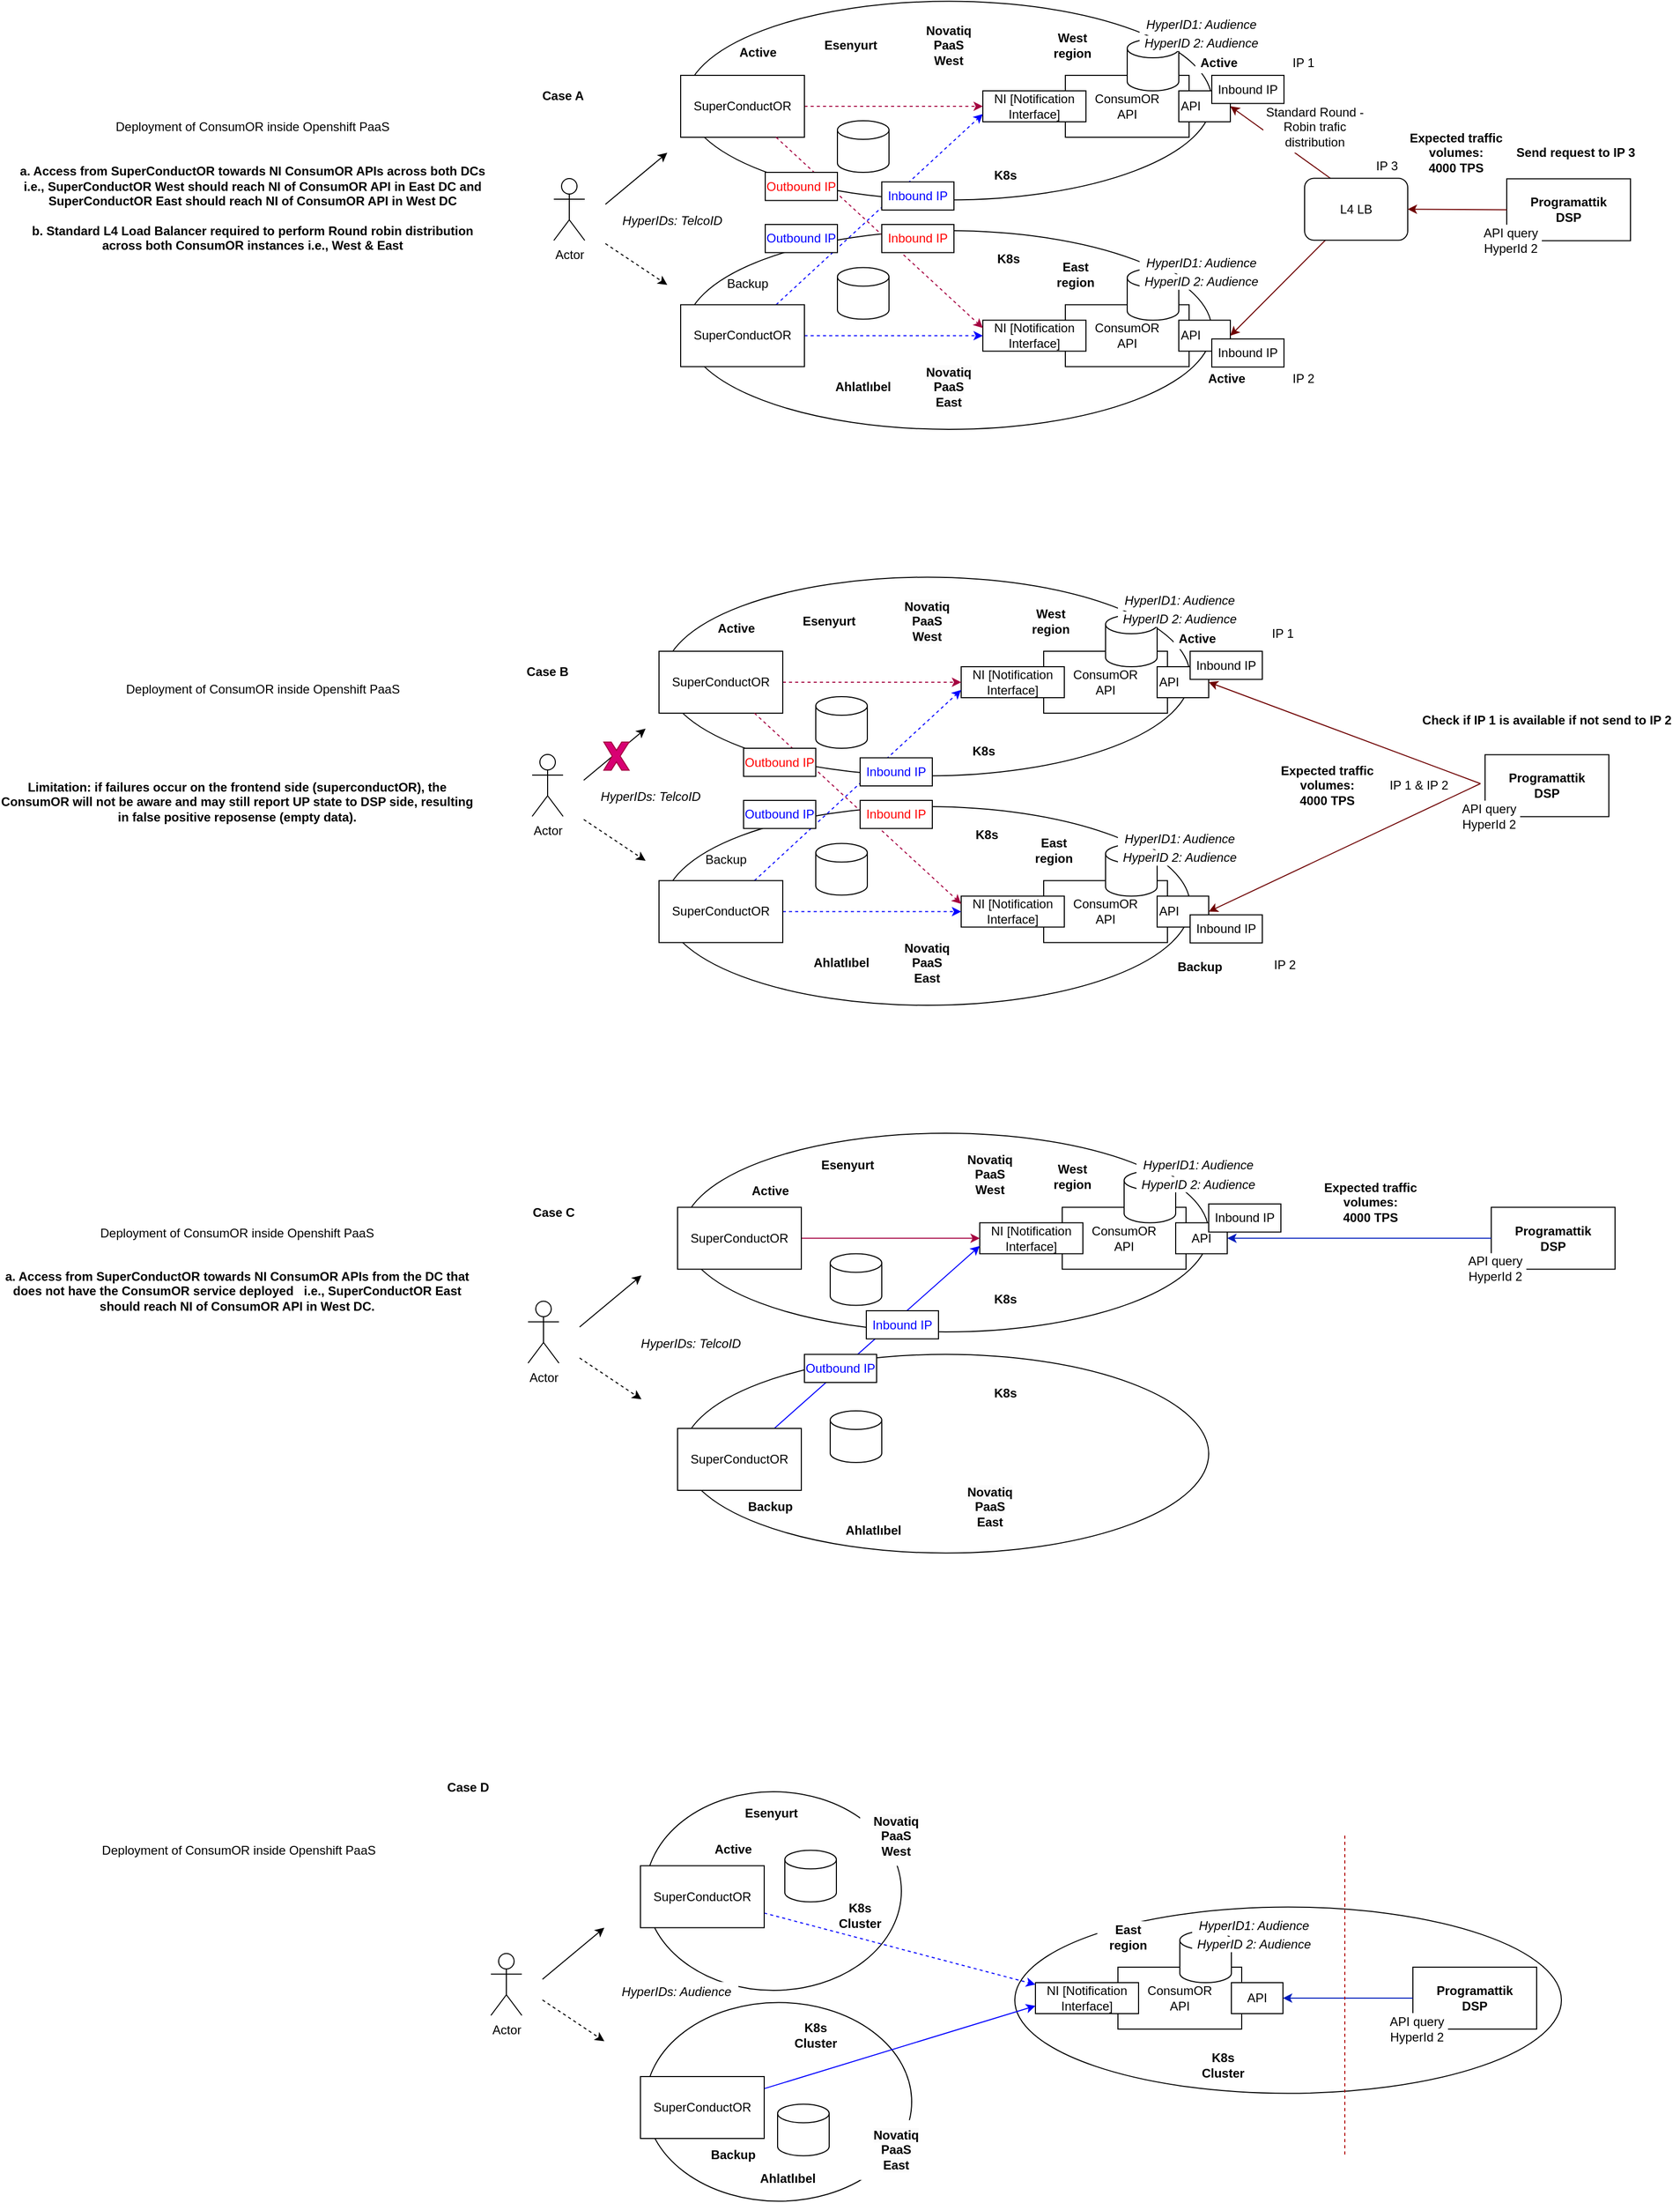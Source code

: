 <mxfile version="20.7.4" type="device"><diagram name="Deployment models" id="1539agWaZyeBxh6dslEp"><mxGraphModel dx="2963" dy="1194" grid="1" gridSize="10" guides="1" tooltips="1" connect="1" arrows="1" fold="1" page="1" pageScale="1" pageWidth="6500" pageHeight="3400" math="0" shadow="0"><root><mxCell id="O4kgt83_E93AWR3Bi7Vk-0"/><mxCell id="O4kgt83_E93AWR3Bi7Vk-1" parent="O4kgt83_E93AWR3Bi7Vk-0"/><mxCell id="g0tkfAFgElbib3pRW8f_-111" value="" style="ellipse;whiteSpace=wrap;html=1;fillColor=default;" vertex="1" parent="O4kgt83_E93AWR3Bi7Vk-1"><mxGeometry x="1079" y="1939.75" width="530" height="180.5" as="geometry"/></mxCell><mxCell id="g0tkfAFgElbib3pRW8f_-1" value="" style="ellipse;whiteSpace=wrap;html=1;fillColor=default;" vertex="1" parent="O4kgt83_E93AWR3Bi7Vk-1"><mxGeometry x="760" y="93.25" width="510" height="192.5" as="geometry"/></mxCell><mxCell id="O4kgt83_E93AWR3Bi7Vk-7" value="Actor" style="shape=umlActor;verticalLabelPosition=bottom;verticalAlign=top;html=1;outlineConnect=0;" vertex="1" parent="O4kgt83_E93AWR3Bi7Vk-1"><mxGeometry x="632" y="265" width="30" height="60" as="geometry"/></mxCell><mxCell id="O4kgt83_E93AWR3Bi7Vk-10" value="" style="endArrow=classic;html=1;rounded=0;" edge="1" parent="O4kgt83_E93AWR3Bi7Vk-1"><mxGeometry width="50" height="50" relative="1" as="geometry"><mxPoint x="682" y="290" as="sourcePoint"/><mxPoint x="742" y="240" as="targetPoint"/></mxGeometry></mxCell><mxCell id="O4kgt83_E93AWR3Bi7Vk-11" value="" style="endArrow=classic;html=1;rounded=0;dashed=1;" edge="1" parent="O4kgt83_E93AWR3Bi7Vk-1"><mxGeometry width="50" height="50" relative="1" as="geometry"><mxPoint x="682" y="328" as="sourcePoint"/><mxPoint x="742" y="368" as="targetPoint"/></mxGeometry></mxCell><mxCell id="O4kgt83_E93AWR3Bi7Vk-14" value="Active" style="text;html=1;strokeColor=none;fillColor=none;align=center;verticalAlign=middle;whiteSpace=wrap;rounded=0;fontStyle=1" vertex="1" parent="O4kgt83_E93AWR3Bi7Vk-1"><mxGeometry x="800" y="128" width="60" height="30" as="geometry"/></mxCell><mxCell id="O4kgt83_E93AWR3Bi7Vk-25" value="" style="rounded=0;whiteSpace=wrap;html=1;fillColor=default;" vertex="1" parent="O4kgt83_E93AWR3Bi7Vk-1"><mxGeometry x="1556" y="265.25" width="120" height="60" as="geometry"/></mxCell><mxCell id="O4kgt83_E93AWR3Bi7Vk-26" style="edgeStyle=none;rounded=0;orthogonalLoop=1;jettySize=auto;html=1;entryX=1;entryY=0.5;entryDx=0;entryDy=0;strokeColor=#6F0000;fillColor=#a20025;exitX=0.25;exitY=0;exitDx=0;exitDy=0;startArrow=none;" edge="1" parent="O4kgt83_E93AWR3Bi7Vk-1" source="g0tkfAFgElbib3pRW8f_-18" target="O4kgt83_E93AWR3Bi7Vk-57"><mxGeometry relative="1" as="geometry"><mxPoint x="1470" y="428.75" as="targetPoint"/></mxGeometry></mxCell><mxCell id="O4kgt83_E93AWR3Bi7Vk-27" value="Programattik DSP" style="text;html=1;strokeColor=none;fillColor=none;align=center;verticalAlign=middle;whiteSpace=wrap;rounded=0;fontStyle=1" vertex="1" parent="O4kgt83_E93AWR3Bi7Vk-1"><mxGeometry x="1571" y="280.25" width="90" height="30" as="geometry"/></mxCell><mxCell id="O4kgt83_E93AWR3Bi7Vk-53" value="HyperIDs: TelcoID" style="text;html=1;strokeColor=none;fillColor=default;align=center;verticalAlign=middle;whiteSpace=wrap;rounded=0;fontStyle=2" vertex="1" parent="O4kgt83_E93AWR3Bi7Vk-1"><mxGeometry x="687" y="295.5" width="120" height="20" as="geometry"/></mxCell><mxCell id="O4kgt83_E93AWR3Bi7Vk-55" value="ConsumOR&lt;br&gt;API" style="rounded=0;whiteSpace=wrap;html=1;" vertex="1" parent="O4kgt83_E93AWR3Bi7Vk-1"><mxGeometry x="1128" y="165" width="120" height="60" as="geometry"/></mxCell><mxCell id="O4kgt83_E93AWR3Bi7Vk-56" value="NI [Notification Interface]" style="rounded=0;whiteSpace=wrap;html=1;" vertex="1" parent="O4kgt83_E93AWR3Bi7Vk-1"><mxGeometry x="1048" y="180" width="100" height="30" as="geometry"/></mxCell><mxCell id="O4kgt83_E93AWR3Bi7Vk-57" value="API" style="rounded=0;whiteSpace=wrap;html=1;align=left;" vertex="1" parent="O4kgt83_E93AWR3Bi7Vk-1"><mxGeometry x="1238" y="180" width="50" height="30" as="geometry"/></mxCell><mxCell id="O4kgt83_E93AWR3Bi7Vk-58" value="" style="shape=cylinder3;whiteSpace=wrap;html=1;boundedLbl=1;backgroundOutline=1;size=9;fillColor=default;" vertex="1" parent="O4kgt83_E93AWR3Bi7Vk-1"><mxGeometry x="1188" y="130" width="50" height="50" as="geometry"/></mxCell><mxCell id="O4kgt83_E93AWR3Bi7Vk-67" value="Case A&lt;br&gt;" style="text;html=1;strokeColor=none;fillColor=none;align=center;verticalAlign=middle;whiteSpace=wrap;rounded=0;fontStyle=1" vertex="1" parent="O4kgt83_E93AWR3Bi7Vk-1"><mxGeometry x="600.5" y="165" width="80" height="40" as="geometry"/></mxCell><mxCell id="O4kgt83_E93AWR3Bi7Vk-71" value="HyperID1: Audience" style="text;html=1;strokeColor=none;fillColor=default;align=center;verticalAlign=middle;whiteSpace=wrap;rounded=0;fontStyle=2" vertex="1" parent="O4kgt83_E93AWR3Bi7Vk-1"><mxGeometry x="1200" y="105.5" width="120" height="20" as="geometry"/></mxCell><mxCell id="O4kgt83_E93AWR3Bi7Vk-72" value="HyperID 2: Audience" style="text;html=1;strokeColor=none;fillColor=default;align=center;verticalAlign=middle;whiteSpace=wrap;rounded=0;fontStyle=2" vertex="1" parent="O4kgt83_E93AWR3Bi7Vk-1"><mxGeometry x="1200" y="126.5" width="120" height="15" as="geometry"/></mxCell><mxCell id="O4kgt83_E93AWR3Bi7Vk-74" value="API query&lt;br&gt;HyperId 2" style="text;html=1;strokeColor=none;fillColor=default;align=center;verticalAlign=middle;whiteSpace=wrap;rounded=0;" vertex="1" parent="O4kgt83_E93AWR3Bi7Vk-1"><mxGeometry x="1530" y="309.75" width="60" height="30" as="geometry"/></mxCell><mxCell id="g0tkfAFgElbib3pRW8f_-0" value="&lt;span style=&quot;color: rgb(0, 0, 0); font-family: Helvetica; font-size: 12px; font-style: normal; font-variant-ligatures: normal; font-variant-caps: normal; letter-spacing: normal; orphans: 2; text-indent: 0px; text-transform: none; widows: 2; word-spacing: 0px; -webkit-text-stroke-width: 0px; background-color: rgb(251, 251, 251); text-decoration-thickness: initial; text-decoration-style: initial; text-decoration-color: initial; float: none; display: inline !important;&quot;&gt;Novatiq&lt;/span&gt;&lt;br style=&quot;border-color: var(--border-color); color: rgb(0, 0, 0); font-family: Helvetica; font-size: 12px; font-style: normal; font-variant-ligatures: normal; font-variant-caps: normal; letter-spacing: normal; orphans: 2; text-indent: 0px; text-transform: none; widows: 2; word-spacing: 0px; -webkit-text-stroke-width: 0px; background-color: rgb(251, 251, 251); text-decoration-thickness: initial; text-decoration-style: initial; text-decoration-color: initial;&quot;&gt;&lt;span style=&quot;color: rgb(0, 0, 0); font-family: Helvetica; font-size: 12px; font-style: normal; font-variant-ligatures: normal; font-variant-caps: normal; letter-spacing: normal; orphans: 2; text-indent: 0px; text-transform: none; widows: 2; word-spacing: 0px; -webkit-text-stroke-width: 0px; background-color: rgb(251, 251, 251); text-decoration-thickness: initial; text-decoration-style: initial; text-decoration-color: initial; float: none; display: inline !important;&quot;&gt;PaaS&lt;/span&gt;&lt;br style=&quot;border-color: var(--border-color); color: rgb(0, 0, 0); font-family: Helvetica; font-size: 12px; font-style: normal; font-variant-ligatures: normal; font-variant-caps: normal; letter-spacing: normal; orphans: 2; text-indent: 0px; text-transform: none; widows: 2; word-spacing: 0px; -webkit-text-stroke-width: 0px; background-color: rgb(251, 251, 251); text-decoration-thickness: initial; text-decoration-style: initial; text-decoration-color: initial;&quot;&gt;&lt;span style=&quot;color: rgb(0, 0, 0); font-family: Helvetica; font-size: 12px; font-style: normal; font-variant-ligatures: normal; font-variant-caps: normal; letter-spacing: normal; orphans: 2; text-indent: 0px; text-transform: none; widows: 2; word-spacing: 0px; -webkit-text-stroke-width: 0px; background-color: rgb(251, 251, 251); text-decoration-thickness: initial; text-decoration-style: initial; text-decoration-color: initial; float: none; display: inline !important;&quot;&gt;West&lt;/span&gt;" style="text;whiteSpace=wrap;html=1;align=center;verticalAlign=middle;fontStyle=1" vertex="1" parent="O4kgt83_E93AWR3Bi7Vk-1"><mxGeometry x="980" y="107.13" width="70" height="56.75" as="geometry"/></mxCell><mxCell id="g0tkfAFgElbib3pRW8f_-3" style="edgeStyle=none;rounded=0;orthogonalLoop=1;jettySize=auto;html=1;dashed=1;strokeColor=#A50040;fillColor=#d80073;" edge="1" parent="O4kgt83_E93AWR3Bi7Vk-1" source="g0tkfAFgElbib3pRW8f_-2" target="O4kgt83_E93AWR3Bi7Vk-56"><mxGeometry relative="1" as="geometry"/></mxCell><mxCell id="g0tkfAFgElbib3pRW8f_-2" value="SuperConductOR" style="rounded=0;whiteSpace=wrap;html=1;fillColor=default;" vertex="1" parent="O4kgt83_E93AWR3Bi7Vk-1"><mxGeometry x="755" y="165" width="120" height="60" as="geometry"/></mxCell><mxCell id="g0tkfAFgElbib3pRW8f_-4" value="Esenyurt" style="text;whiteSpace=wrap;html=1;fontStyle=1;align=center;verticalAlign=middle;" vertex="1" parent="O4kgt83_E93AWR3Bi7Vk-1"><mxGeometry x="870" y="125.75" width="100" height="19.5" as="geometry"/></mxCell><mxCell id="g0tkfAFgElbib3pRW8f_-6" value="" style="ellipse;whiteSpace=wrap;html=1;fillColor=default;" vertex="1" parent="O4kgt83_E93AWR3Bi7Vk-1"><mxGeometry x="760" y="315.5" width="510" height="192.5" as="geometry"/></mxCell><mxCell id="g0tkfAFgElbib3pRW8f_-7" value="East region" style="text;html=1;strokeColor=none;fillColor=none;align=center;verticalAlign=middle;whiteSpace=wrap;rounded=0;fontStyle=1" vertex="1" parent="O4kgt83_E93AWR3Bi7Vk-1"><mxGeometry x="1108" y="342.75" width="60" height="30" as="geometry"/></mxCell><mxCell id="g0tkfAFgElbib3pRW8f_-8" value="ConsumOR&lt;br&gt;API" style="rounded=0;whiteSpace=wrap;html=1;" vertex="1" parent="O4kgt83_E93AWR3Bi7Vk-1"><mxGeometry x="1128" y="387.25" width="120" height="60" as="geometry"/></mxCell><mxCell id="g0tkfAFgElbib3pRW8f_-9" value="NI [Notification Interface]" style="rounded=0;whiteSpace=wrap;html=1;" vertex="1" parent="O4kgt83_E93AWR3Bi7Vk-1"><mxGeometry x="1048" y="402.25" width="100" height="30" as="geometry"/></mxCell><mxCell id="g0tkfAFgElbib3pRW8f_-10" value="API" style="rounded=0;whiteSpace=wrap;html=1;align=left;" vertex="1" parent="O4kgt83_E93AWR3Bi7Vk-1"><mxGeometry x="1238" y="402.25" width="50" height="30" as="geometry"/></mxCell><mxCell id="g0tkfAFgElbib3pRW8f_-11" value="" style="shape=cylinder3;whiteSpace=wrap;html=1;boundedLbl=1;backgroundOutline=1;size=9;fillColor=default;" vertex="1" parent="O4kgt83_E93AWR3Bi7Vk-1"><mxGeometry x="1188" y="352.25" width="50" height="50" as="geometry"/></mxCell><mxCell id="g0tkfAFgElbib3pRW8f_-12" value="HyperID1: Audience" style="text;html=1;strokeColor=none;fillColor=default;align=center;verticalAlign=middle;whiteSpace=wrap;rounded=0;fontStyle=2" vertex="1" parent="O4kgt83_E93AWR3Bi7Vk-1"><mxGeometry x="1200" y="336.75" width="120" height="20" as="geometry"/></mxCell><mxCell id="g0tkfAFgElbib3pRW8f_-13" value="HyperID 2: Audience" style="text;html=1;strokeColor=none;fillColor=default;align=center;verticalAlign=middle;whiteSpace=wrap;rounded=0;fontStyle=2" vertex="1" parent="O4kgt83_E93AWR3Bi7Vk-1"><mxGeometry x="1200" y="357.75" width="120" height="15" as="geometry"/></mxCell><mxCell id="g0tkfAFgElbib3pRW8f_-14" style="edgeStyle=none;rounded=0;orthogonalLoop=1;jettySize=auto;html=1;dashed=1;strokeColor=#0000FF;" edge="1" parent="O4kgt83_E93AWR3Bi7Vk-1" source="g0tkfAFgElbib3pRW8f_-15" target="g0tkfAFgElbib3pRW8f_-9"><mxGeometry relative="1" as="geometry"/></mxCell><mxCell id="g0tkfAFgElbib3pRW8f_-63" style="edgeStyle=none;rounded=0;orthogonalLoop=1;jettySize=auto;html=1;entryX=0;entryY=0.75;entryDx=0;entryDy=0;dashed=1;strokeColor=#0000FF;startArrow=none;startFill=0;endArrow=classic;endFill=1;" edge="1" parent="O4kgt83_E93AWR3Bi7Vk-1" source="g0tkfAFgElbib3pRW8f_-15" target="O4kgt83_E93AWR3Bi7Vk-56"><mxGeometry relative="1" as="geometry"/></mxCell><mxCell id="g0tkfAFgElbib3pRW8f_-15" value="SuperConductOR" style="rounded=0;whiteSpace=wrap;html=1;fillColor=default;" vertex="1" parent="O4kgt83_E93AWR3Bi7Vk-1"><mxGeometry x="755" y="387.25" width="120" height="60" as="geometry"/></mxCell><mxCell id="g0tkfAFgElbib3pRW8f_-16" value="Ahlatlıbel" style="text;whiteSpace=wrap;html=1;fontStyle=1;align=center;verticalAlign=middle;" vertex="1" parent="O4kgt83_E93AWR3Bi7Vk-1"><mxGeometry x="882" y="454.38" width="100" height="25.25" as="geometry"/></mxCell><mxCell id="g0tkfAFgElbib3pRW8f_-5" value="&lt;span style=&quot;color: rgb(0, 0, 0); font-family: Helvetica; font-size: 12px; font-style: normal; font-variant-ligatures: normal; font-variant-caps: normal; letter-spacing: normal; orphans: 2; text-indent: 0px; text-transform: none; widows: 2; word-spacing: 0px; -webkit-text-stroke-width: 0px; background-color: rgb(251, 251, 251); text-decoration-thickness: initial; text-decoration-style: initial; text-decoration-color: initial; float: none; display: inline !important;&quot;&gt;Novatiq&lt;/span&gt;&lt;br style=&quot;border-color: var(--border-color); color: rgb(0, 0, 0); font-family: Helvetica; font-size: 12px; font-style: normal; font-variant-ligatures: normal; font-variant-caps: normal; letter-spacing: normal; orphans: 2; text-indent: 0px; text-transform: none; widows: 2; word-spacing: 0px; -webkit-text-stroke-width: 0px; background-color: rgb(251, 251, 251); text-decoration-thickness: initial; text-decoration-style: initial; text-decoration-color: initial;&quot;&gt;&lt;span style=&quot;color: rgb(0, 0, 0); font-family: Helvetica; font-size: 12px; font-style: normal; font-variant-ligatures: normal; font-variant-caps: normal; letter-spacing: normal; orphans: 2; text-indent: 0px; text-transform: none; widows: 2; word-spacing: 0px; -webkit-text-stroke-width: 0px; background-color: rgb(251, 251, 251); text-decoration-thickness: initial; text-decoration-style: initial; text-decoration-color: initial; float: none; display: inline !important;&quot;&gt;PaaS&lt;/span&gt;&lt;br style=&quot;border-color: var(--border-color); color: rgb(0, 0, 0); font-family: Helvetica; font-size: 12px; font-style: normal; font-variant-ligatures: normal; font-variant-caps: normal; letter-spacing: normal; orphans: 2; text-indent: 0px; text-transform: none; widows: 2; word-spacing: 0px; -webkit-text-stroke-width: 0px; background-color: rgb(251, 251, 251); text-decoration-thickness: initial; text-decoration-style: initial; text-decoration-color: initial;&quot;&gt;&lt;span style=&quot;color: rgb(0, 0, 0); font-family: Helvetica; font-size: 12px; font-style: normal; font-variant-ligatures: normal; font-variant-caps: normal; letter-spacing: normal; orphans: 2; text-indent: 0px; text-transform: none; widows: 2; word-spacing: 0px; -webkit-text-stroke-width: 0px; background-color: rgb(251, 251, 251); text-decoration-thickness: initial; text-decoration-style: initial; text-decoration-color: initial; float: none; display: inline !important;&quot;&gt;East&lt;/span&gt;" style="text;whiteSpace=wrap;html=1;align=center;verticalAlign=middle;fontStyle=1" vertex="1" parent="O4kgt83_E93AWR3Bi7Vk-1"><mxGeometry x="980" y="438" width="70" height="58" as="geometry"/></mxCell><mxCell id="O4kgt83_E93AWR3Bi7Vk-15" value="Backup" style="text;html=1;strokeColor=none;fillColor=none;align=center;verticalAlign=middle;whiteSpace=wrap;rounded=0;" vertex="1" parent="O4kgt83_E93AWR3Bi7Vk-1"><mxGeometry x="790" y="352.25" width="60" height="30" as="geometry"/></mxCell><mxCell id="g0tkfAFgElbib3pRW8f_-20" style="edgeStyle=none;rounded=0;orthogonalLoop=1;jettySize=auto;html=1;entryX=1;entryY=0.5;entryDx=0;entryDy=0;strokeColor=#6F0000;fillColor=#a20025;" edge="1" parent="O4kgt83_E93AWR3Bi7Vk-1" source="g0tkfAFgElbib3pRW8f_-18" target="g0tkfAFgElbib3pRW8f_-10"><mxGeometry relative="1" as="geometry"/></mxCell><mxCell id="g0tkfAFgElbib3pRW8f_-18" value="L4 LB" style="rounded=1;whiteSpace=wrap;html=1;fillColor=default;" vertex="1" parent="O4kgt83_E93AWR3Bi7Vk-1"><mxGeometry x="1360" y="264.75" width="100" height="60" as="geometry"/></mxCell><mxCell id="g0tkfAFgElbib3pRW8f_-19" value="" style="edgeStyle=none;rounded=0;orthogonalLoop=1;jettySize=auto;html=1;entryX=1;entryY=0.5;entryDx=0;entryDy=0;strokeColor=#6F0000;fillColor=#a20025;exitX=0;exitY=0.5;exitDx=0;exitDy=0;endArrow=classic;startArrow=none;startFill=0;endFill=1;" edge="1" parent="O4kgt83_E93AWR3Bi7Vk-1" source="O4kgt83_E93AWR3Bi7Vk-25" target="g0tkfAFgElbib3pRW8f_-18"><mxGeometry relative="1" as="geometry"><mxPoint x="1518" y="399.25" as="sourcePoint"/><mxPoint x="1288" y="195" as="targetPoint"/></mxGeometry></mxCell><mxCell id="g0tkfAFgElbib3pRW8f_-22" value="Case C" style="text;html=1;strokeColor=none;fillColor=none;align=center;verticalAlign=middle;whiteSpace=wrap;rounded=0;fontStyle=1" vertex="1" parent="O4kgt83_E93AWR3Bi7Vk-1"><mxGeometry x="592" y="1247.25" width="80" height="40" as="geometry"/></mxCell><mxCell id="g0tkfAFgElbib3pRW8f_-23" value="" style="ellipse;whiteSpace=wrap;html=1;fillColor=default;" vertex="1" parent="O4kgt83_E93AWR3Bi7Vk-1"><mxGeometry x="757" y="1190" width="510" height="192.5" as="geometry"/></mxCell><mxCell id="g0tkfAFgElbib3pRW8f_-24" value="Actor" style="shape=umlActor;verticalLabelPosition=bottom;verticalAlign=top;html=1;outlineConnect=0;" vertex="1" parent="O4kgt83_E93AWR3Bi7Vk-1"><mxGeometry x="607" y="1352.75" width="30" height="60" as="geometry"/></mxCell><mxCell id="g0tkfAFgElbib3pRW8f_-25" value="" style="endArrow=classic;html=1;rounded=0;" edge="1" parent="O4kgt83_E93AWR3Bi7Vk-1"><mxGeometry width="50" height="50" relative="1" as="geometry"><mxPoint x="657" y="1377.75" as="sourcePoint"/><mxPoint x="717" y="1327.75" as="targetPoint"/></mxGeometry></mxCell><mxCell id="g0tkfAFgElbib3pRW8f_-26" value="" style="endArrow=classic;html=1;rounded=0;dashed=1;" edge="1" parent="O4kgt83_E93AWR3Bi7Vk-1"><mxGeometry width="50" height="50" relative="1" as="geometry"><mxPoint x="657" y="1407.75" as="sourcePoint"/><mxPoint x="717" y="1447.75" as="targetPoint"/></mxGeometry></mxCell><mxCell id="g0tkfAFgElbib3pRW8f_-27" value="Active" style="text;html=1;strokeColor=none;fillColor=none;align=center;verticalAlign=middle;whiteSpace=wrap;rounded=0;fontStyle=1" vertex="1" parent="O4kgt83_E93AWR3Bi7Vk-1"><mxGeometry x="812" y="1231.25" width="60" height="30" as="geometry"/></mxCell><mxCell id="g0tkfAFgElbib3pRW8f_-28" value="" style="rounded=0;whiteSpace=wrap;html=1;fillColor=default;" vertex="1" parent="O4kgt83_E93AWR3Bi7Vk-1"><mxGeometry x="1541" y="1261.75" width="120" height="60" as="geometry"/></mxCell><mxCell id="g0tkfAFgElbib3pRW8f_-30" value="Programattik DSP" style="text;html=1;strokeColor=none;fillColor=none;align=center;verticalAlign=middle;whiteSpace=wrap;rounded=0;fontStyle=1" vertex="1" parent="O4kgt83_E93AWR3Bi7Vk-1"><mxGeometry x="1556" y="1276.75" width="90" height="30" as="geometry"/></mxCell><mxCell id="g0tkfAFgElbib3pRW8f_-32" value="West region" style="text;html=1;strokeColor=none;fillColor=none;align=center;verticalAlign=middle;whiteSpace=wrap;rounded=0;fontStyle=1" vertex="1" parent="O4kgt83_E93AWR3Bi7Vk-1"><mxGeometry x="1105" y="1217.25" width="60" height="30" as="geometry"/></mxCell><mxCell id="g0tkfAFgElbib3pRW8f_-33" value="ConsumOR&lt;br&gt;API" style="rounded=0;whiteSpace=wrap;html=1;" vertex="1" parent="O4kgt83_E93AWR3Bi7Vk-1"><mxGeometry x="1125" y="1261.75" width="120" height="60" as="geometry"/></mxCell><mxCell id="g0tkfAFgElbib3pRW8f_-34" value="NI [Notification Interface]" style="rounded=0;whiteSpace=wrap;html=1;" vertex="1" parent="O4kgt83_E93AWR3Bi7Vk-1"><mxGeometry x="1045" y="1276.75" width="100" height="30" as="geometry"/></mxCell><mxCell id="g0tkfAFgElbib3pRW8f_-35" value="API" style="rounded=0;whiteSpace=wrap;html=1;" vertex="1" parent="O4kgt83_E93AWR3Bi7Vk-1"><mxGeometry x="1235" y="1276.75" width="50" height="30" as="geometry"/></mxCell><mxCell id="g0tkfAFgElbib3pRW8f_-36" value="" style="shape=cylinder3;whiteSpace=wrap;html=1;boundedLbl=1;backgroundOutline=1;size=9;fillColor=default;" vertex="1" parent="O4kgt83_E93AWR3Bi7Vk-1"><mxGeometry x="1185" y="1226.75" width="50" height="50" as="geometry"/></mxCell><mxCell id="g0tkfAFgElbib3pRW8f_-38" value="HyperID1: Audience" style="text;html=1;strokeColor=none;fillColor=default;align=center;verticalAlign=middle;whiteSpace=wrap;rounded=0;fontStyle=2" vertex="1" parent="O4kgt83_E93AWR3Bi7Vk-1"><mxGeometry x="1197" y="1211.25" width="120" height="20" as="geometry"/></mxCell><mxCell id="g0tkfAFgElbib3pRW8f_-39" value="HyperID 2: Audience" style="text;html=1;strokeColor=none;fillColor=default;align=center;verticalAlign=middle;whiteSpace=wrap;rounded=0;fontStyle=2" vertex="1" parent="O4kgt83_E93AWR3Bi7Vk-1"><mxGeometry x="1197" y="1232.25" width="120" height="15" as="geometry"/></mxCell><mxCell id="g0tkfAFgElbib3pRW8f_-40" value="API query&lt;br&gt;HyperId 2" style="text;html=1;strokeColor=none;fillColor=default;align=center;verticalAlign=middle;whiteSpace=wrap;rounded=0;" vertex="1" parent="O4kgt83_E93AWR3Bi7Vk-1"><mxGeometry x="1515" y="1306.25" width="60" height="30" as="geometry"/></mxCell><mxCell id="g0tkfAFgElbib3pRW8f_-41" value="&lt;span style=&quot;color: rgb(0, 0, 0); font-family: Helvetica; font-size: 12px; font-style: normal; font-variant-ligatures: normal; font-variant-caps: normal; letter-spacing: normal; orphans: 2; text-indent: 0px; text-transform: none; widows: 2; word-spacing: 0px; -webkit-text-stroke-width: 0px; background-color: rgb(251, 251, 251); text-decoration-thickness: initial; text-decoration-style: initial; text-decoration-color: initial; float: none; display: inline !important;&quot;&gt;Novatiq&lt;/span&gt;&lt;br style=&quot;border-color: var(--border-color); color: rgb(0, 0, 0); font-family: Helvetica; font-size: 12px; font-style: normal; font-variant-ligatures: normal; font-variant-caps: normal; letter-spacing: normal; orphans: 2; text-indent: 0px; text-transform: none; widows: 2; word-spacing: 0px; -webkit-text-stroke-width: 0px; background-color: rgb(251, 251, 251); text-decoration-thickness: initial; text-decoration-style: initial; text-decoration-color: initial;&quot;&gt;&lt;span style=&quot;color: rgb(0, 0, 0); font-family: Helvetica; font-size: 12px; font-style: normal; font-variant-ligatures: normal; font-variant-caps: normal; letter-spacing: normal; orphans: 2; text-indent: 0px; text-transform: none; widows: 2; word-spacing: 0px; -webkit-text-stroke-width: 0px; background-color: rgb(251, 251, 251); text-decoration-thickness: initial; text-decoration-style: initial; text-decoration-color: initial; float: none; display: inline !important;&quot;&gt;PaaS&lt;/span&gt;&lt;br style=&quot;border-color: var(--border-color); color: rgb(0, 0, 0); font-family: Helvetica; font-size: 12px; font-style: normal; font-variant-ligatures: normal; font-variant-caps: normal; letter-spacing: normal; orphans: 2; text-indent: 0px; text-transform: none; widows: 2; word-spacing: 0px; -webkit-text-stroke-width: 0px; background-color: rgb(251, 251, 251); text-decoration-thickness: initial; text-decoration-style: initial; text-decoration-color: initial;&quot;&gt;&lt;span style=&quot;color: rgb(0, 0, 0); font-family: Helvetica; font-size: 12px; font-style: normal; font-variant-ligatures: normal; font-variant-caps: normal; letter-spacing: normal; orphans: 2; text-indent: 0px; text-transform: none; widows: 2; word-spacing: 0px; -webkit-text-stroke-width: 0px; background-color: rgb(251, 251, 251); text-decoration-thickness: initial; text-decoration-style: initial; text-decoration-color: initial; float: none; display: inline !important;&quot;&gt;West&lt;/span&gt;" style="text;whiteSpace=wrap;html=1;align=center;verticalAlign=middle;fontStyle=1" vertex="1" parent="O4kgt83_E93AWR3Bi7Vk-1"><mxGeometry x="1020" y="1201.75" width="70" height="56.75" as="geometry"/></mxCell><mxCell id="g0tkfAFgElbib3pRW8f_-42" style="edgeStyle=none;rounded=0;orthogonalLoop=1;jettySize=auto;html=1;strokeColor=#A50040;fillColor=#d80073;" edge="1" parent="O4kgt83_E93AWR3Bi7Vk-1" source="g0tkfAFgElbib3pRW8f_-43" target="g0tkfAFgElbib3pRW8f_-34"><mxGeometry relative="1" as="geometry"/></mxCell><mxCell id="g0tkfAFgElbib3pRW8f_-43" value="SuperConductOR" style="rounded=0;whiteSpace=wrap;html=1;fillColor=default;" vertex="1" parent="O4kgt83_E93AWR3Bi7Vk-1"><mxGeometry x="752" y="1261.75" width="120" height="60" as="geometry"/></mxCell><mxCell id="g0tkfAFgElbib3pRW8f_-44" value="Esenyurt" style="text;whiteSpace=wrap;html=1;fontStyle=1;align=center;verticalAlign=middle;" vertex="1" parent="O4kgt83_E93AWR3Bi7Vk-1"><mxGeometry x="867" y="1201.25" width="100" height="40" as="geometry"/></mxCell><mxCell id="g0tkfAFgElbib3pRW8f_-45" value="" style="ellipse;whiteSpace=wrap;html=1;fillColor=default;" vertex="1" parent="O4kgt83_E93AWR3Bi7Vk-1"><mxGeometry x="757" y="1404.25" width="510" height="192.5" as="geometry"/></mxCell><mxCell id="g0tkfAFgElbib3pRW8f_-74" style="edgeStyle=none;rounded=0;orthogonalLoop=1;jettySize=auto;html=1;entryX=0;entryY=0.75;entryDx=0;entryDy=0;strokeColor=#0000FF;startArrow=none;startFill=0;endArrow=classic;endFill=1;" edge="1" parent="O4kgt83_E93AWR3Bi7Vk-1" source="g0tkfAFgElbib3pRW8f_-54" target="g0tkfAFgElbib3pRW8f_-34"><mxGeometry relative="1" as="geometry"/></mxCell><mxCell id="g0tkfAFgElbib3pRW8f_-54" value="SuperConductOR" style="rounded=0;whiteSpace=wrap;html=1;fillColor=default;" vertex="1" parent="O4kgt83_E93AWR3Bi7Vk-1"><mxGeometry x="752" y="1476" width="120" height="60" as="geometry"/></mxCell><mxCell id="g0tkfAFgElbib3pRW8f_-55" value="Ahlatlıbel" style="text;whiteSpace=wrap;html=1;fontStyle=1;align=center;verticalAlign=middle;" vertex="1" parent="O4kgt83_E93AWR3Bi7Vk-1"><mxGeometry x="892" y="1554.75" width="100" height="40" as="geometry"/></mxCell><mxCell id="g0tkfAFgElbib3pRW8f_-57" value="Backup" style="text;html=1;strokeColor=none;fillColor=none;align=center;verticalAlign=middle;whiteSpace=wrap;rounded=0;fontStyle=1" vertex="1" parent="O4kgt83_E93AWR3Bi7Vk-1"><mxGeometry x="812" y="1536.75" width="60" height="30" as="geometry"/></mxCell><mxCell id="g0tkfAFgElbib3pRW8f_-60" value="" style="edgeStyle=none;rounded=0;orthogonalLoop=1;jettySize=auto;html=1;entryX=1;entryY=0.5;entryDx=0;entryDy=0;strokeColor=#001DBC;fillColor=#0050ef;exitX=0;exitY=0.5;exitDx=0;exitDy=0;endArrow=classic;startArrow=none;startFill=0;endFill=1;" edge="1" parent="O4kgt83_E93AWR3Bi7Vk-1" source="g0tkfAFgElbib3pRW8f_-28" target="g0tkfAFgElbib3pRW8f_-35"><mxGeometry relative="1" as="geometry"><mxPoint x="1515" y="1496" as="sourcePoint"/><mxPoint x="1477" y="1391.5" as="targetPoint"/></mxGeometry></mxCell><mxCell id="g0tkfAFgElbib3pRW8f_-61" value="Deployment of ConsumOR inside Openshift PaaS" style="text;html=1;strokeColor=none;fillColor=none;align=center;verticalAlign=middle;whiteSpace=wrap;rounded=0;" vertex="1" parent="O4kgt83_E93AWR3Bi7Vk-1"><mxGeometry x="170" y="200" width="340" height="30" as="geometry"/></mxCell><mxCell id="g0tkfAFgElbib3pRW8f_-62" style="edgeStyle=none;rounded=0;orthogonalLoop=1;jettySize=auto;html=1;entryX=0;entryY=0.25;entryDx=0;entryDy=0;dashed=1;strokeColor=#A50040;startArrow=none;startFill=0;endArrow=classic;endFill=1;fillColor=#d80073;" edge="1" parent="O4kgt83_E93AWR3Bi7Vk-1" source="g0tkfAFgElbib3pRW8f_-2" target="g0tkfAFgElbib3pRW8f_-9"><mxGeometry relative="1" as="geometry"/></mxCell><mxCell id="g0tkfAFgElbib3pRW8f_-64" value="a. Access from SuperConductOR towards NI ConsumOR APIs across both DCs i.e., SuperConductOR West should reach NI of ConsumOR API in East DC and SuperConductOR East should reach NI of ConsumOR API in West DC&lt;br&gt;&lt;br&gt;b. Standard L4 Load Balancer required to perform Round robin distribution across both ConsumOR instances i.e., West &amp;amp; East" style="text;html=1;strokeColor=none;fillColor=none;align=center;verticalAlign=middle;whiteSpace=wrap;rounded=0;fontStyle=1" vertex="1" parent="O4kgt83_E93AWR3Bi7Vk-1"><mxGeometry x="110" y="247.25" width="460" height="92.5" as="geometry"/></mxCell><mxCell id="g0tkfAFgElbib3pRW8f_-67" value="Active" style="text;html=1;strokeColor=none;fillColor=default;align=center;verticalAlign=middle;whiteSpace=wrap;rounded=0;fontStyle=1" vertex="1" parent="O4kgt83_E93AWR3Bi7Vk-1"><mxGeometry x="1254" y="143.25" width="46" height="19.75" as="geometry"/></mxCell><mxCell id="g0tkfAFgElbib3pRW8f_-68" value="Active" style="text;html=1;strokeColor=none;fillColor=default;align=center;verticalAlign=middle;whiteSpace=wrap;rounded=0;fontStyle=1" vertex="1" parent="O4kgt83_E93AWR3Bi7Vk-1"><mxGeometry x="1259" y="450.75" width="51" height="17.25" as="geometry"/></mxCell><mxCell id="g0tkfAFgElbib3pRW8f_-69" value="West region" style="text;html=1;strokeColor=none;fillColor=none;align=center;verticalAlign=middle;whiteSpace=wrap;rounded=0;fontStyle=1" vertex="1" parent="O4kgt83_E93AWR3Bi7Vk-1"><mxGeometry x="1105" y="120.5" width="60" height="30" as="geometry"/></mxCell><mxCell id="g0tkfAFgElbib3pRW8f_-70" value="Expected traffic volumes:&lt;br&gt;4000 TPS" style="text;html=1;strokeColor=none;fillColor=none;align=center;verticalAlign=middle;whiteSpace=wrap;rounded=0;fontStyle=1" vertex="1" parent="O4kgt83_E93AWR3Bi7Vk-1"><mxGeometry x="1458" y="215.25" width="98" height="50" as="geometry"/></mxCell><mxCell id="g0tkfAFgElbib3pRW8f_-71" value="" style="shape=cylinder3;whiteSpace=wrap;html=1;boundedLbl=1;backgroundOutline=1;size=9;fillColor=default;" vertex="1" parent="O4kgt83_E93AWR3Bi7Vk-1"><mxGeometry x="907" y="209" width="50" height="50" as="geometry"/></mxCell><mxCell id="g0tkfAFgElbib3pRW8f_-72" value="" style="shape=cylinder3;whiteSpace=wrap;html=1;boundedLbl=1;backgroundOutline=1;size=9;fillColor=default;" vertex="1" parent="O4kgt83_E93AWR3Bi7Vk-1"><mxGeometry x="907" y="351.25" width="50" height="50" as="geometry"/></mxCell><mxCell id="g0tkfAFgElbib3pRW8f_-65" value="Standard Round - Robin trafic distribution" style="text;html=1;strokeColor=none;fillColor=default;align=center;verticalAlign=middle;whiteSpace=wrap;rounded=0;" vertex="1" parent="O4kgt83_E93AWR3Bi7Vk-1"><mxGeometry x="1320" y="190" width="100" height="50" as="geometry"/></mxCell><mxCell id="g0tkfAFgElbib3pRW8f_-73" value="Deployment of ConsumOR inside Openshift PaaS" style="text;html=1;strokeColor=none;fillColor=none;align=center;verticalAlign=middle;whiteSpace=wrap;rounded=0;" vertex="1" parent="O4kgt83_E93AWR3Bi7Vk-1"><mxGeometry x="180" y="1271.75" width="290" height="30" as="geometry"/></mxCell><mxCell id="g0tkfAFgElbib3pRW8f_-75" value="&lt;span style=&quot;color: rgb(0, 0, 0); font-family: Helvetica; font-size: 12px; font-style: normal; font-variant-ligatures: normal; font-variant-caps: normal; letter-spacing: normal; orphans: 2; text-indent: 0px; text-transform: none; widows: 2; word-spacing: 0px; -webkit-text-stroke-width: 0px; background-color: rgb(251, 251, 251); text-decoration-thickness: initial; text-decoration-style: initial; text-decoration-color: initial; float: none; display: inline !important;&quot;&gt;Novatiq&lt;/span&gt;&lt;br style=&quot;border-color: var(--border-color); color: rgb(0, 0, 0); font-family: Helvetica; font-size: 12px; font-style: normal; font-variant-ligatures: normal; font-variant-caps: normal; letter-spacing: normal; orphans: 2; text-indent: 0px; text-transform: none; widows: 2; word-spacing: 0px; -webkit-text-stroke-width: 0px; background-color: rgb(251, 251, 251); text-decoration-thickness: initial; text-decoration-style: initial; text-decoration-color: initial;&quot;&gt;&lt;span style=&quot;color: rgb(0, 0, 0); font-family: Helvetica; font-size: 12px; font-style: normal; font-variant-ligatures: normal; font-variant-caps: normal; letter-spacing: normal; orphans: 2; text-indent: 0px; text-transform: none; widows: 2; word-spacing: 0px; -webkit-text-stroke-width: 0px; background-color: rgb(251, 251, 251); text-decoration-thickness: initial; text-decoration-style: initial; text-decoration-color: initial; float: none; display: inline !important;&quot;&gt;PaaS&lt;/span&gt;&lt;br style=&quot;border-color: var(--border-color); color: rgb(0, 0, 0); font-family: Helvetica; font-size: 12px; font-style: normal; font-variant-ligatures: normal; font-variant-caps: normal; letter-spacing: normal; orphans: 2; text-indent: 0px; text-transform: none; widows: 2; word-spacing: 0px; -webkit-text-stroke-width: 0px; background-color: rgb(251, 251, 251); text-decoration-thickness: initial; text-decoration-style: initial; text-decoration-color: initial;&quot;&gt;&lt;span style=&quot;color: rgb(0, 0, 0); font-family: Helvetica; font-size: 12px; font-style: normal; font-variant-ligatures: normal; font-variant-caps: normal; letter-spacing: normal; orphans: 2; text-indent: 0px; text-transform: none; widows: 2; word-spacing: 0px; -webkit-text-stroke-width: 0px; background-color: rgb(251, 251, 251); text-decoration-thickness: initial; text-decoration-style: initial; text-decoration-color: initial; float: none; display: inline !important;&quot;&gt;East&lt;/span&gt;" style="text;whiteSpace=wrap;html=1;align=center;verticalAlign=middle;fontStyle=1" vertex="1" parent="O4kgt83_E93AWR3Bi7Vk-1"><mxGeometry x="1020" y="1522.75" width="70" height="58" as="geometry"/></mxCell><mxCell id="g0tkfAFgElbib3pRW8f_-76" value="" style="shape=cylinder3;whiteSpace=wrap;html=1;boundedLbl=1;backgroundOutline=1;size=9;fillColor=default;" vertex="1" parent="O4kgt83_E93AWR3Bi7Vk-1"><mxGeometry x="900" y="1306.75" width="50" height="50" as="geometry"/></mxCell><mxCell id="g0tkfAFgElbib3pRW8f_-77" value="" style="shape=cylinder3;whiteSpace=wrap;html=1;boundedLbl=1;backgroundOutline=1;size=9;fillColor=default;" vertex="1" parent="O4kgt83_E93AWR3Bi7Vk-1"><mxGeometry x="900" y="1459" width="50" height="50" as="geometry"/></mxCell><mxCell id="g0tkfAFgElbib3pRW8f_-78" value="a. Access from SuperConductOR towards NI ConsumOR APIs from the DC that does not have the ConsumOR service deployed&amp;nbsp; &amp;nbsp;i.e., SuperConductOR East should reach NI of ConsumOR API in West DC." style="text;html=1;strokeColor=none;fillColor=none;align=center;verticalAlign=middle;whiteSpace=wrap;rounded=0;fontStyle=1" vertex="1" parent="O4kgt83_E93AWR3Bi7Vk-1"><mxGeometry x="95" y="1296.75" width="460" height="92.5" as="geometry"/></mxCell><mxCell id="g0tkfAFgElbib3pRW8f_-79" value="Case D" style="text;html=1;strokeColor=none;fillColor=none;align=center;verticalAlign=middle;whiteSpace=wrap;rounded=0;fontStyle=1" vertex="1" parent="O4kgt83_E93AWR3Bi7Vk-1"><mxGeometry x="509" y="1804.25" width="80" height="40" as="geometry"/></mxCell><mxCell id="g0tkfAFgElbib3pRW8f_-80" value="" style="ellipse;whiteSpace=wrap;html=1;fillColor=default;" vertex="1" parent="O4kgt83_E93AWR3Bi7Vk-1"><mxGeometry x="721" y="1828" width="248" height="192.5" as="geometry"/></mxCell><mxCell id="g0tkfAFgElbib3pRW8f_-81" value="Actor" style="shape=umlActor;verticalLabelPosition=bottom;verticalAlign=top;html=1;outlineConnect=0;" vertex="1" parent="O4kgt83_E93AWR3Bi7Vk-1"><mxGeometry x="571" y="1984.75" width="30" height="60" as="geometry"/></mxCell><mxCell id="g0tkfAFgElbib3pRW8f_-82" value="" style="endArrow=classic;html=1;rounded=0;" edge="1" parent="O4kgt83_E93AWR3Bi7Vk-1"><mxGeometry width="50" height="50" relative="1" as="geometry"><mxPoint x="621" y="2009.75" as="sourcePoint"/><mxPoint x="681" y="1959.75" as="targetPoint"/></mxGeometry></mxCell><mxCell id="g0tkfAFgElbib3pRW8f_-83" value="" style="endArrow=classic;html=1;rounded=0;dashed=1;" edge="1" parent="O4kgt83_E93AWR3Bi7Vk-1"><mxGeometry width="50" height="50" relative="1" as="geometry"><mxPoint x="621" y="2029.75" as="sourcePoint"/><mxPoint x="681" y="2069.75" as="targetPoint"/></mxGeometry></mxCell><mxCell id="g0tkfAFgElbib3pRW8f_-84" value="Active" style="text;html=1;strokeColor=none;fillColor=none;align=center;verticalAlign=middle;whiteSpace=wrap;rounded=0;fontStyle=1" vertex="1" parent="O4kgt83_E93AWR3Bi7Vk-1"><mxGeometry x="776" y="1869.25" width="60" height="30" as="geometry"/></mxCell><mxCell id="g0tkfAFgElbib3pRW8f_-85" value="" style="rounded=0;whiteSpace=wrap;html=1;fillColor=default;" vertex="1" parent="O4kgt83_E93AWR3Bi7Vk-1"><mxGeometry x="1465" y="1998" width="120" height="60" as="geometry"/></mxCell><mxCell id="g0tkfAFgElbib3pRW8f_-86" value="Programattik DSP" style="text;html=1;strokeColor=none;fillColor=none;align=center;verticalAlign=middle;whiteSpace=wrap;rounded=0;fontStyle=1" vertex="1" parent="O4kgt83_E93AWR3Bi7Vk-1"><mxGeometry x="1480" y="2013" width="90" height="30" as="geometry"/></mxCell><mxCell id="g0tkfAFgElbib3pRW8f_-87" value="HyperIDs: Audience" style="text;html=1;strokeColor=none;fillColor=default;align=center;verticalAlign=middle;whiteSpace=wrap;rounded=0;fontStyle=2" vertex="1" parent="O4kgt83_E93AWR3Bi7Vk-1"><mxGeometry x="691" y="2012.25" width="120" height="20" as="geometry"/></mxCell><mxCell id="g0tkfAFgElbib3pRW8f_-89" value="ConsumOR&lt;br&gt;API" style="rounded=0;whiteSpace=wrap;html=1;" vertex="1" parent="O4kgt83_E93AWR3Bi7Vk-1"><mxGeometry x="1179" y="1998" width="120" height="60" as="geometry"/></mxCell><mxCell id="g0tkfAFgElbib3pRW8f_-90" value="NI [Notification Interface]" style="rounded=0;whiteSpace=wrap;html=1;" vertex="1" parent="O4kgt83_E93AWR3Bi7Vk-1"><mxGeometry x="1099" y="2013" width="100" height="30" as="geometry"/></mxCell><mxCell id="g0tkfAFgElbib3pRW8f_-91" value="API" style="rounded=0;whiteSpace=wrap;html=1;" vertex="1" parent="O4kgt83_E93AWR3Bi7Vk-1"><mxGeometry x="1289" y="2013" width="50" height="30" as="geometry"/></mxCell><mxCell id="g0tkfAFgElbib3pRW8f_-92" value="" style="shape=cylinder3;whiteSpace=wrap;html=1;boundedLbl=1;backgroundOutline=1;size=9;fillColor=default;" vertex="1" parent="O4kgt83_E93AWR3Bi7Vk-1"><mxGeometry x="1239" y="1963" width="50" height="50" as="geometry"/></mxCell><mxCell id="g0tkfAFgElbib3pRW8f_-93" value="HyperID1: Audience" style="text;html=1;strokeColor=none;fillColor=default;align=center;verticalAlign=middle;whiteSpace=wrap;rounded=0;fontStyle=2" vertex="1" parent="O4kgt83_E93AWR3Bi7Vk-1"><mxGeometry x="1251" y="1947.5" width="120" height="20" as="geometry"/></mxCell><mxCell id="g0tkfAFgElbib3pRW8f_-94" value="HyperID 2: Audience" style="text;html=1;strokeColor=none;fillColor=default;align=center;verticalAlign=middle;whiteSpace=wrap;rounded=0;fontStyle=2" vertex="1" parent="O4kgt83_E93AWR3Bi7Vk-1"><mxGeometry x="1251" y="1968.5" width="120" height="15" as="geometry"/></mxCell><mxCell id="g0tkfAFgElbib3pRW8f_-95" value="API query&lt;br&gt;HyperId 2" style="text;html=1;strokeColor=none;fillColor=default;align=center;verticalAlign=middle;whiteSpace=wrap;rounded=0;" vertex="1" parent="O4kgt83_E93AWR3Bi7Vk-1"><mxGeometry x="1439" y="2042.5" width="60" height="30" as="geometry"/></mxCell><mxCell id="g0tkfAFgElbib3pRW8f_-96" value="&lt;span style=&quot;color: rgb(0, 0, 0); font-family: Helvetica; font-size: 12px; font-style: normal; font-variant-ligatures: normal; font-variant-caps: normal; letter-spacing: normal; orphans: 2; text-indent: 0px; text-transform: none; widows: 2; word-spacing: 0px; -webkit-text-stroke-width: 0px; background-color: rgb(251, 251, 251); text-decoration-thickness: initial; text-decoration-style: initial; text-decoration-color: initial; float: none; display: inline !important;&quot;&gt;Novatiq&lt;/span&gt;&lt;br style=&quot;border-color: var(--border-color); color: rgb(0, 0, 0); font-family: Helvetica; font-size: 12px; font-style: normal; font-variant-ligatures: normal; font-variant-caps: normal; letter-spacing: normal; orphans: 2; text-indent: 0px; text-transform: none; widows: 2; word-spacing: 0px; -webkit-text-stroke-width: 0px; background-color: rgb(251, 251, 251); text-decoration-thickness: initial; text-decoration-style: initial; text-decoration-color: initial;&quot;&gt;&lt;span style=&quot;color: rgb(0, 0, 0); font-family: Helvetica; font-size: 12px; font-style: normal; font-variant-ligatures: normal; font-variant-caps: normal; letter-spacing: normal; orphans: 2; text-indent: 0px; text-transform: none; widows: 2; word-spacing: 0px; -webkit-text-stroke-width: 0px; background-color: rgb(251, 251, 251); text-decoration-thickness: initial; text-decoration-style: initial; text-decoration-color: initial; float: none; display: inline !important;&quot;&gt;PaaS&lt;/span&gt;&lt;br style=&quot;border-color: var(--border-color); color: rgb(0, 0, 0); font-family: Helvetica; font-size: 12px; font-style: normal; font-variant-ligatures: normal; font-variant-caps: normal; letter-spacing: normal; orphans: 2; text-indent: 0px; text-transform: none; widows: 2; word-spacing: 0px; -webkit-text-stroke-width: 0px; background-color: rgb(251, 251, 251); text-decoration-thickness: initial; text-decoration-style: initial; text-decoration-color: initial;&quot;&gt;&lt;span style=&quot;color: rgb(0, 0, 0); font-family: Helvetica; font-size: 12px; font-style: normal; font-variant-ligatures: normal; font-variant-caps: normal; letter-spacing: normal; orphans: 2; text-indent: 0px; text-transform: none; widows: 2; word-spacing: 0px; -webkit-text-stroke-width: 0px; background-color: rgb(251, 251, 251); text-decoration-thickness: initial; text-decoration-style: initial; text-decoration-color: initial; float: none; display: inline !important;&quot;&gt;West&lt;/span&gt;" style="text;whiteSpace=wrap;html=1;align=center;verticalAlign=middle;fontStyle=1;fillColor=default;" vertex="1" parent="O4kgt83_E93AWR3Bi7Vk-1"><mxGeometry x="929" y="1843" width="70" height="56.75" as="geometry"/></mxCell><mxCell id="g0tkfAFgElbib3pRW8f_-97" style="edgeStyle=none;rounded=0;orthogonalLoop=1;jettySize=auto;html=1;dashed=1;strokeColor=#0000FF;" edge="1" parent="O4kgt83_E93AWR3Bi7Vk-1" source="g0tkfAFgElbib3pRW8f_-98" target="g0tkfAFgElbib3pRW8f_-90"><mxGeometry relative="1" as="geometry"/></mxCell><mxCell id="g0tkfAFgElbib3pRW8f_-98" value="SuperConductOR" style="rounded=0;whiteSpace=wrap;html=1;fillColor=default;" vertex="1" parent="O4kgt83_E93AWR3Bi7Vk-1"><mxGeometry x="716" y="1899.75" width="120" height="60" as="geometry"/></mxCell><mxCell id="g0tkfAFgElbib3pRW8f_-99" value="Esenyurt" style="text;whiteSpace=wrap;html=1;fontStyle=1;align=center;verticalAlign=middle;" vertex="1" parent="O4kgt83_E93AWR3Bi7Vk-1"><mxGeometry x="811" y="1837.5" width="64" height="22.75" as="geometry"/></mxCell><mxCell id="g0tkfAFgElbib3pRW8f_-100" value="" style="ellipse;whiteSpace=wrap;html=1;fillColor=default;" vertex="1" parent="O4kgt83_E93AWR3Bi7Vk-1"><mxGeometry x="721" y="2032.25" width="258" height="192.5" as="geometry"/></mxCell><mxCell id="g0tkfAFgElbib3pRW8f_-101" style="edgeStyle=none;rounded=0;orthogonalLoop=1;jettySize=auto;html=1;entryX=0;entryY=0.75;entryDx=0;entryDy=0;strokeColor=#0000FF;startArrow=none;startFill=0;endArrow=classic;endFill=1;" edge="1" parent="O4kgt83_E93AWR3Bi7Vk-1" source="g0tkfAFgElbib3pRW8f_-102" target="g0tkfAFgElbib3pRW8f_-90"><mxGeometry relative="1" as="geometry"/></mxCell><mxCell id="g0tkfAFgElbib3pRW8f_-102" value="SuperConductOR" style="rounded=0;whiteSpace=wrap;html=1;fillColor=default;" vertex="1" parent="O4kgt83_E93AWR3Bi7Vk-1"><mxGeometry x="716" y="2104" width="120" height="60" as="geometry"/></mxCell><mxCell id="g0tkfAFgElbib3pRW8f_-103" value="Ahlatlıbel" style="text;whiteSpace=wrap;html=1;fontStyle=1;align=center;verticalAlign=middle;" vertex="1" parent="O4kgt83_E93AWR3Bi7Vk-1"><mxGeometry x="829" y="2190.75" width="60" height="25" as="geometry"/></mxCell><mxCell id="g0tkfAFgElbib3pRW8f_-104" value="Backup" style="text;html=1;strokeColor=none;fillColor=none;align=center;verticalAlign=middle;whiteSpace=wrap;rounded=0;fontStyle=1" vertex="1" parent="O4kgt83_E93AWR3Bi7Vk-1"><mxGeometry x="776" y="2164.75" width="60" height="30" as="geometry"/></mxCell><mxCell id="g0tkfAFgElbib3pRW8f_-105" value="" style="edgeStyle=none;rounded=0;orthogonalLoop=1;jettySize=auto;html=1;entryX=1;entryY=0.5;entryDx=0;entryDy=0;strokeColor=#001DBC;fillColor=#0050ef;exitX=0;exitY=0.5;exitDx=0;exitDy=0;endArrow=classic;startArrow=none;startFill=0;endFill=1;" edge="1" parent="O4kgt83_E93AWR3Bi7Vk-1" source="g0tkfAFgElbib3pRW8f_-85" target="g0tkfAFgElbib3pRW8f_-91"><mxGeometry relative="1" as="geometry"><mxPoint x="1479" y="2134" as="sourcePoint"/><mxPoint x="1441" y="2029.5" as="targetPoint"/></mxGeometry></mxCell><mxCell id="g0tkfAFgElbib3pRW8f_-107" value="&lt;span style=&quot;color: rgb(0, 0, 0); font-family: Helvetica; font-size: 12px; font-style: normal; font-variant-ligatures: normal; font-variant-caps: normal; letter-spacing: normal; orphans: 2; text-indent: 0px; text-transform: none; widows: 2; word-spacing: 0px; -webkit-text-stroke-width: 0px; background-color: rgb(251, 251, 251); text-decoration-thickness: initial; text-decoration-style: initial; text-decoration-color: initial; float: none; display: inline !important;&quot;&gt;Novatiq&lt;/span&gt;&lt;br style=&quot;border-color: var(--border-color); color: rgb(0, 0, 0); font-family: Helvetica; font-size: 12px; font-style: normal; font-variant-ligatures: normal; font-variant-caps: normal; letter-spacing: normal; orphans: 2; text-indent: 0px; text-transform: none; widows: 2; word-spacing: 0px; -webkit-text-stroke-width: 0px; background-color: rgb(251, 251, 251); text-decoration-thickness: initial; text-decoration-style: initial; text-decoration-color: initial;&quot;&gt;&lt;span style=&quot;color: rgb(0, 0, 0); font-family: Helvetica; font-size: 12px; font-style: normal; font-variant-ligatures: normal; font-variant-caps: normal; letter-spacing: normal; orphans: 2; text-indent: 0px; text-transform: none; widows: 2; word-spacing: 0px; -webkit-text-stroke-width: 0px; background-color: rgb(251, 251, 251); text-decoration-thickness: initial; text-decoration-style: initial; text-decoration-color: initial; float: none; display: inline !important;&quot;&gt;PaaS&lt;/span&gt;&lt;br style=&quot;border-color: var(--border-color); color: rgb(0, 0, 0); font-family: Helvetica; font-size: 12px; font-style: normal; font-variant-ligatures: normal; font-variant-caps: normal; letter-spacing: normal; orphans: 2; text-indent: 0px; text-transform: none; widows: 2; word-spacing: 0px; -webkit-text-stroke-width: 0px; background-color: rgb(251, 251, 251); text-decoration-thickness: initial; text-decoration-style: initial; text-decoration-color: initial;&quot;&gt;&lt;span style=&quot;color: rgb(0, 0, 0); font-family: Helvetica; font-size: 12px; font-style: normal; font-variant-ligatures: normal; font-variant-caps: normal; letter-spacing: normal; orphans: 2; text-indent: 0px; text-transform: none; widows: 2; word-spacing: 0px; -webkit-text-stroke-width: 0px; background-color: rgb(251, 251, 251); text-decoration-thickness: initial; text-decoration-style: initial; text-decoration-color: initial; float: none; display: inline !important;&quot;&gt;East&lt;/span&gt;" style="text;whiteSpace=wrap;html=1;align=center;verticalAlign=middle;fontStyle=1;fillColor=default;" vertex="1" parent="O4kgt83_E93AWR3Bi7Vk-1"><mxGeometry x="929" y="2146.25" width="70" height="58" as="geometry"/></mxCell><mxCell id="g0tkfAFgElbib3pRW8f_-108" value="" style="shape=cylinder3;whiteSpace=wrap;html=1;boundedLbl=1;backgroundOutline=1;size=9;fillColor=default;" vertex="1" parent="O4kgt83_E93AWR3Bi7Vk-1"><mxGeometry x="856" y="1884.75" width="50" height="50" as="geometry"/></mxCell><mxCell id="g0tkfAFgElbib3pRW8f_-109" value="" style="shape=cylinder3;whiteSpace=wrap;html=1;boundedLbl=1;backgroundOutline=1;size=9;fillColor=default;" vertex="1" parent="O4kgt83_E93AWR3Bi7Vk-1"><mxGeometry x="849" y="2130.75" width="50" height="50" as="geometry"/></mxCell><mxCell id="g0tkfAFgElbib3pRW8f_-112" value="K8s Cluster" style="text;html=1;strokeColor=none;fillColor=none;align=center;verticalAlign=middle;whiteSpace=wrap;rounded=0;fontStyle=1" vertex="1" parent="O4kgt83_E93AWR3Bi7Vk-1"><mxGeometry x="1251" y="2077.88" width="60" height="30" as="geometry"/></mxCell><mxCell id="g0tkfAFgElbib3pRW8f_-113" value="K8s Cluster" style="text;html=1;strokeColor=none;fillColor=none;align=center;verticalAlign=middle;whiteSpace=wrap;rounded=0;fontStyle=1" vertex="1" parent="O4kgt83_E93AWR3Bi7Vk-1"><mxGeometry x="899" y="1933" width="60" height="30" as="geometry"/></mxCell><mxCell id="g0tkfAFgElbib3pRW8f_-114" value="K8s Cluster" style="text;html=1;strokeColor=none;fillColor=none;align=center;verticalAlign=middle;whiteSpace=wrap;rounded=0;fontStyle=1" vertex="1" parent="O4kgt83_E93AWR3Bi7Vk-1"><mxGeometry x="856" y="2049" width="60" height="30" as="geometry"/></mxCell><mxCell id="g0tkfAFgElbib3pRW8f_-115" value="Expected traffic volumes:&lt;br&gt;4000 TPS" style="text;html=1;strokeColor=none;fillColor=none;align=center;verticalAlign=middle;whiteSpace=wrap;rounded=0;fontStyle=1" vertex="1" parent="O4kgt83_E93AWR3Bi7Vk-1"><mxGeometry x="1375" y="1232.25" width="98" height="50" as="geometry"/></mxCell><mxCell id="g0tkfAFgElbib3pRW8f_-116" value="HyperIDs: TelcoID" style="text;html=1;strokeColor=none;fillColor=default;align=center;verticalAlign=middle;whiteSpace=wrap;rounded=0;fontStyle=2" vertex="1" parent="O4kgt83_E93AWR3Bi7Vk-1"><mxGeometry x="705" y="1384.25" width="120" height="20" as="geometry"/></mxCell><mxCell id="g0tkfAFgElbib3pRW8f_-117" value="Outbound IP" style="rounded=0;whiteSpace=wrap;html=1;fillColor=default;fontColor=#FF0000;" vertex="1" parent="O4kgt83_E93AWR3Bi7Vk-1"><mxGeometry x="837" y="259" width="70" height="27.25" as="geometry"/></mxCell><mxCell id="g0tkfAFgElbib3pRW8f_-118" value="Inbound IP" style="rounded=0;whiteSpace=wrap;html=1;fillColor=default;fontColor=#FF0000;" vertex="1" parent="O4kgt83_E93AWR3Bi7Vk-1"><mxGeometry x="950" y="309.5" width="70" height="27.25" as="geometry"/></mxCell><mxCell id="g0tkfAFgElbib3pRW8f_-119" value="Outbound IP" style="rounded=0;whiteSpace=wrap;html=1;fillColor=default;fontColor=#0000FF;" vertex="1" parent="O4kgt83_E93AWR3Bi7Vk-1"><mxGeometry x="837" y="309.5" width="70" height="27.25" as="geometry"/></mxCell><mxCell id="g0tkfAFgElbib3pRW8f_-120" value="Inbound IP" style="rounded=0;whiteSpace=wrap;html=1;fillColor=default;fontColor=#0000FF;" vertex="1" parent="O4kgt83_E93AWR3Bi7Vk-1"><mxGeometry x="950" y="268.25" width="70" height="27.25" as="geometry"/></mxCell><mxCell id="g0tkfAFgElbib3pRW8f_-121" value="Outbound IP" style="rounded=0;whiteSpace=wrap;html=1;fillColor=default;fontColor=#0000FF;" vertex="1" parent="O4kgt83_E93AWR3Bi7Vk-1"><mxGeometry x="875" y="1404.25" width="70" height="27.25" as="geometry"/></mxCell><mxCell id="g0tkfAFgElbib3pRW8f_-122" value="Inbound IP" style="rounded=0;whiteSpace=wrap;html=1;fillColor=default;fontColor=#0000FF;" vertex="1" parent="O4kgt83_E93AWR3Bi7Vk-1"><mxGeometry x="935" y="1362" width="70" height="27.25" as="geometry"/></mxCell><mxCell id="g0tkfAFgElbib3pRW8f_-123" value="Inbound IP" style="rounded=0;whiteSpace=wrap;html=1;fillColor=default;" vertex="1" parent="O4kgt83_E93AWR3Bi7Vk-1"><mxGeometry x="1270" y="165" width="70" height="27.25" as="geometry"/></mxCell><mxCell id="g0tkfAFgElbib3pRW8f_-124" value="Inbound IP" style="rounded=0;whiteSpace=wrap;html=1;fillColor=default;" vertex="1" parent="O4kgt83_E93AWR3Bi7Vk-1"><mxGeometry x="1270" y="420.38" width="70" height="27.25" as="geometry"/></mxCell><mxCell id="g0tkfAFgElbib3pRW8f_-125" value="Inbound IP" style="rounded=0;whiteSpace=wrap;html=1;fillColor=default;" vertex="1" parent="O4kgt83_E93AWR3Bi7Vk-1"><mxGeometry x="1267" y="1258.5" width="70" height="27.25" as="geometry"/></mxCell><mxCell id="g0tkfAFgElbib3pRW8f_-126" value="K8s" style="text;html=1;strokeColor=none;fillColor=none;align=center;verticalAlign=middle;whiteSpace=wrap;rounded=0;fontColor=#000000;fontStyle=1" vertex="1" parent="O4kgt83_E93AWR3Bi7Vk-1"><mxGeometry x="1045" y="247.25" width="50" height="30" as="geometry"/></mxCell><mxCell id="g0tkfAFgElbib3pRW8f_-128" value="K8s" style="text;html=1;strokeColor=none;fillColor=none;align=center;verticalAlign=middle;whiteSpace=wrap;rounded=0;fontColor=#000000;fontStyle=1" vertex="1" parent="O4kgt83_E93AWR3Bi7Vk-1"><mxGeometry x="1048" y="327.75" width="50" height="30" as="geometry"/></mxCell><mxCell id="g0tkfAFgElbib3pRW8f_-129" value="K8s" style="text;html=1;strokeColor=none;fillColor=none;align=center;verticalAlign=middle;whiteSpace=wrap;rounded=0;fontColor=#000000;fontStyle=1" vertex="1" parent="O4kgt83_E93AWR3Bi7Vk-1"><mxGeometry x="1045" y="1336.25" width="50" height="30" as="geometry"/></mxCell><mxCell id="g0tkfAFgElbib3pRW8f_-130" value="K8s" style="text;html=1;strokeColor=none;fillColor=none;align=center;verticalAlign=middle;whiteSpace=wrap;rounded=0;fontColor=#000000;fontStyle=1" vertex="1" parent="O4kgt83_E93AWR3Bi7Vk-1"><mxGeometry x="1045" y="1426.75" width="50" height="30" as="geometry"/></mxCell><mxCell id="g0tkfAFgElbib3pRW8f_-88" value="East region" style="text;html=1;strokeColor=none;fillColor=default;align=center;verticalAlign=middle;whiteSpace=wrap;rounded=0;fontStyle=1" vertex="1" parent="O4kgt83_E93AWR3Bi7Vk-1"><mxGeometry x="1159" y="1953.5" width="60" height="30" as="geometry"/></mxCell><mxCell id="g0tkfAFgElbib3pRW8f_-131" value="IP 1" style="text;html=1;strokeColor=none;fillColor=none;align=center;verticalAlign=middle;whiteSpace=wrap;rounded=0;fontColor=#000000;" vertex="1" parent="O4kgt83_E93AWR3Bi7Vk-1"><mxGeometry x="1328.5" y="138.13" width="60" height="30" as="geometry"/></mxCell><mxCell id="g0tkfAFgElbib3pRW8f_-132" value="IP 2" style="text;html=1;strokeColor=none;fillColor=none;align=center;verticalAlign=middle;whiteSpace=wrap;rounded=0;fontColor=#000000;" vertex="1" parent="O4kgt83_E93AWR3Bi7Vk-1"><mxGeometry x="1328.5" y="444.38" width="60" height="30" as="geometry"/></mxCell><mxCell id="g0tkfAFgElbib3pRW8f_-133" value="IP 3" style="text;html=1;strokeColor=none;fillColor=none;align=center;verticalAlign=middle;whiteSpace=wrap;rounded=0;fontColor=#000000;" vertex="1" parent="O4kgt83_E93AWR3Bi7Vk-1"><mxGeometry x="1420" y="240" width="40" height="25" as="geometry"/></mxCell><mxCell id="g0tkfAFgElbib3pRW8f_-134" value="" style="ellipse;whiteSpace=wrap;html=1;fillColor=default;" vertex="1" parent="O4kgt83_E93AWR3Bi7Vk-1"><mxGeometry x="739" y="651.25" width="510" height="192.5" as="geometry"/></mxCell><mxCell id="g0tkfAFgElbib3pRW8f_-135" value="Actor" style="shape=umlActor;verticalLabelPosition=bottom;verticalAlign=top;html=1;outlineConnect=0;" vertex="1" parent="O4kgt83_E93AWR3Bi7Vk-1"><mxGeometry x="611" y="823" width="30" height="60" as="geometry"/></mxCell><mxCell id="g0tkfAFgElbib3pRW8f_-136" value="" style="endArrow=classic;html=1;rounded=0;" edge="1" parent="O4kgt83_E93AWR3Bi7Vk-1"><mxGeometry width="50" height="50" relative="1" as="geometry"><mxPoint x="661" y="848" as="sourcePoint"/><mxPoint x="721" y="798" as="targetPoint"/></mxGeometry></mxCell><mxCell id="g0tkfAFgElbib3pRW8f_-137" value="" style="endArrow=classic;html=1;rounded=0;dashed=1;" edge="1" parent="O4kgt83_E93AWR3Bi7Vk-1"><mxGeometry width="50" height="50" relative="1" as="geometry"><mxPoint x="661" y="886" as="sourcePoint"/><mxPoint x="721" y="926" as="targetPoint"/></mxGeometry></mxCell><mxCell id="g0tkfAFgElbib3pRW8f_-138" value="Active" style="text;html=1;strokeColor=none;fillColor=none;align=center;verticalAlign=middle;whiteSpace=wrap;rounded=0;fontStyle=1" vertex="1" parent="O4kgt83_E93AWR3Bi7Vk-1"><mxGeometry x="779" y="686" width="60" height="30" as="geometry"/></mxCell><mxCell id="g0tkfAFgElbib3pRW8f_-139" value="" style="rounded=0;whiteSpace=wrap;html=1;fillColor=default;" vertex="1" parent="O4kgt83_E93AWR3Bi7Vk-1"><mxGeometry x="1535" y="823.25" width="120" height="60" as="geometry"/></mxCell><mxCell id="g0tkfAFgElbib3pRW8f_-140" style="edgeStyle=none;rounded=0;orthogonalLoop=1;jettySize=auto;html=1;entryX=1;entryY=0.5;entryDx=0;entryDy=0;strokeColor=#6F0000;fillColor=#a20025;startArrow=none;" edge="1" parent="O4kgt83_E93AWR3Bi7Vk-1" target="g0tkfAFgElbib3pRW8f_-145"><mxGeometry relative="1" as="geometry"><mxPoint x="1449" y="986.75" as="targetPoint"/><mxPoint x="1530.5" y="851.25" as="sourcePoint"/></mxGeometry></mxCell><mxCell id="g0tkfAFgElbib3pRW8f_-141" value="Programattik DSP" style="text;html=1;strokeColor=none;fillColor=none;align=center;verticalAlign=middle;whiteSpace=wrap;rounded=0;fontStyle=1" vertex="1" parent="O4kgt83_E93AWR3Bi7Vk-1"><mxGeometry x="1550" y="838.25" width="90" height="30" as="geometry"/></mxCell><mxCell id="g0tkfAFgElbib3pRW8f_-142" value="HyperIDs: TelcoID" style="text;html=1;strokeColor=none;fillColor=default;align=center;verticalAlign=middle;whiteSpace=wrap;rounded=0;fontStyle=2" vertex="1" parent="O4kgt83_E93AWR3Bi7Vk-1"><mxGeometry x="666" y="853.5" width="120" height="20" as="geometry"/></mxCell><mxCell id="g0tkfAFgElbib3pRW8f_-143" value="ConsumOR&lt;br&gt;API" style="rounded=0;whiteSpace=wrap;html=1;" vertex="1" parent="O4kgt83_E93AWR3Bi7Vk-1"><mxGeometry x="1107" y="723" width="120" height="60" as="geometry"/></mxCell><mxCell id="g0tkfAFgElbib3pRW8f_-144" value="NI [Notification Interface]" style="rounded=0;whiteSpace=wrap;html=1;" vertex="1" parent="O4kgt83_E93AWR3Bi7Vk-1"><mxGeometry x="1027" y="738" width="100" height="30" as="geometry"/></mxCell><mxCell id="g0tkfAFgElbib3pRW8f_-145" value="API" style="rounded=0;whiteSpace=wrap;html=1;align=left;" vertex="1" parent="O4kgt83_E93AWR3Bi7Vk-1"><mxGeometry x="1217" y="738" width="50" height="30" as="geometry"/></mxCell><mxCell id="g0tkfAFgElbib3pRW8f_-146" value="" style="shape=cylinder3;whiteSpace=wrap;html=1;boundedLbl=1;backgroundOutline=1;size=9;fillColor=default;" vertex="1" parent="O4kgt83_E93AWR3Bi7Vk-1"><mxGeometry x="1167" y="688" width="50" height="50" as="geometry"/></mxCell><mxCell id="g0tkfAFgElbib3pRW8f_-147" value="Case B" style="text;html=1;strokeColor=none;fillColor=none;align=center;verticalAlign=middle;whiteSpace=wrap;rounded=0;fontStyle=1" vertex="1" parent="O4kgt83_E93AWR3Bi7Vk-1"><mxGeometry x="586" y="723" width="80" height="40" as="geometry"/></mxCell><mxCell id="g0tkfAFgElbib3pRW8f_-148" value="HyperID1: Audience" style="text;html=1;strokeColor=none;fillColor=default;align=center;verticalAlign=middle;whiteSpace=wrap;rounded=0;fontStyle=2" vertex="1" parent="O4kgt83_E93AWR3Bi7Vk-1"><mxGeometry x="1179" y="663.5" width="120" height="20" as="geometry"/></mxCell><mxCell id="g0tkfAFgElbib3pRW8f_-149" value="HyperID 2: Audience" style="text;html=1;strokeColor=none;fillColor=default;align=center;verticalAlign=middle;whiteSpace=wrap;rounded=0;fontStyle=2" vertex="1" parent="O4kgt83_E93AWR3Bi7Vk-1"><mxGeometry x="1179" y="684.5" width="120" height="15" as="geometry"/></mxCell><mxCell id="g0tkfAFgElbib3pRW8f_-150" value="API query&lt;br&gt;HyperId 2" style="text;html=1;strokeColor=none;fillColor=default;align=center;verticalAlign=middle;whiteSpace=wrap;rounded=0;" vertex="1" parent="O4kgt83_E93AWR3Bi7Vk-1"><mxGeometry x="1509" y="867.75" width="60" height="30" as="geometry"/></mxCell><mxCell id="g0tkfAFgElbib3pRW8f_-151" value="&lt;span style=&quot;color: rgb(0, 0, 0); font-family: Helvetica; font-size: 12px; font-style: normal; font-variant-ligatures: normal; font-variant-caps: normal; letter-spacing: normal; orphans: 2; text-indent: 0px; text-transform: none; widows: 2; word-spacing: 0px; -webkit-text-stroke-width: 0px; background-color: rgb(251, 251, 251); text-decoration-thickness: initial; text-decoration-style: initial; text-decoration-color: initial; float: none; display: inline !important;&quot;&gt;Novatiq&lt;/span&gt;&lt;br style=&quot;border-color: var(--border-color); color: rgb(0, 0, 0); font-family: Helvetica; font-size: 12px; font-style: normal; font-variant-ligatures: normal; font-variant-caps: normal; letter-spacing: normal; orphans: 2; text-indent: 0px; text-transform: none; widows: 2; word-spacing: 0px; -webkit-text-stroke-width: 0px; background-color: rgb(251, 251, 251); text-decoration-thickness: initial; text-decoration-style: initial; text-decoration-color: initial;&quot;&gt;&lt;span style=&quot;color: rgb(0, 0, 0); font-family: Helvetica; font-size: 12px; font-style: normal; font-variant-ligatures: normal; font-variant-caps: normal; letter-spacing: normal; orphans: 2; text-indent: 0px; text-transform: none; widows: 2; word-spacing: 0px; -webkit-text-stroke-width: 0px; background-color: rgb(251, 251, 251); text-decoration-thickness: initial; text-decoration-style: initial; text-decoration-color: initial; float: none; display: inline !important;&quot;&gt;PaaS&lt;/span&gt;&lt;br style=&quot;border-color: var(--border-color); color: rgb(0, 0, 0); font-family: Helvetica; font-size: 12px; font-style: normal; font-variant-ligatures: normal; font-variant-caps: normal; letter-spacing: normal; orphans: 2; text-indent: 0px; text-transform: none; widows: 2; word-spacing: 0px; -webkit-text-stroke-width: 0px; background-color: rgb(251, 251, 251); text-decoration-thickness: initial; text-decoration-style: initial; text-decoration-color: initial;&quot;&gt;&lt;span style=&quot;color: rgb(0, 0, 0); font-family: Helvetica; font-size: 12px; font-style: normal; font-variant-ligatures: normal; font-variant-caps: normal; letter-spacing: normal; orphans: 2; text-indent: 0px; text-transform: none; widows: 2; word-spacing: 0px; -webkit-text-stroke-width: 0px; background-color: rgb(251, 251, 251); text-decoration-thickness: initial; text-decoration-style: initial; text-decoration-color: initial; float: none; display: inline !important;&quot;&gt;West&lt;/span&gt;" style="text;whiteSpace=wrap;html=1;align=center;verticalAlign=middle;fontStyle=1" vertex="1" parent="O4kgt83_E93AWR3Bi7Vk-1"><mxGeometry x="959" y="665.13" width="70" height="56.75" as="geometry"/></mxCell><mxCell id="g0tkfAFgElbib3pRW8f_-152" style="edgeStyle=none;rounded=0;orthogonalLoop=1;jettySize=auto;html=1;dashed=1;strokeColor=#A50040;fillColor=#d80073;" edge="1" parent="O4kgt83_E93AWR3Bi7Vk-1" source="g0tkfAFgElbib3pRW8f_-153" target="g0tkfAFgElbib3pRW8f_-144"><mxGeometry relative="1" as="geometry"/></mxCell><mxCell id="g0tkfAFgElbib3pRW8f_-153" value="SuperConductOR" style="rounded=0;whiteSpace=wrap;html=1;fillColor=default;" vertex="1" parent="O4kgt83_E93AWR3Bi7Vk-1"><mxGeometry x="734" y="723" width="120" height="60" as="geometry"/></mxCell><mxCell id="g0tkfAFgElbib3pRW8f_-154" value="Esenyurt" style="text;whiteSpace=wrap;html=1;fontStyle=1;align=center;verticalAlign=middle;" vertex="1" parent="O4kgt83_E93AWR3Bi7Vk-1"><mxGeometry x="849" y="683.75" width="100" height="19.5" as="geometry"/></mxCell><mxCell id="g0tkfAFgElbib3pRW8f_-155" value="" style="ellipse;whiteSpace=wrap;html=1;fillColor=default;" vertex="1" parent="O4kgt83_E93AWR3Bi7Vk-1"><mxGeometry x="739" y="873.5" width="510" height="192.5" as="geometry"/></mxCell><mxCell id="g0tkfAFgElbib3pRW8f_-156" value="East region" style="text;html=1;strokeColor=none;fillColor=none;align=center;verticalAlign=middle;whiteSpace=wrap;rounded=0;fontStyle=1" vertex="1" parent="O4kgt83_E93AWR3Bi7Vk-1"><mxGeometry x="1087" y="900.75" width="60" height="30" as="geometry"/></mxCell><mxCell id="g0tkfAFgElbib3pRW8f_-157" value="ConsumOR&lt;br&gt;API" style="rounded=0;whiteSpace=wrap;html=1;" vertex="1" parent="O4kgt83_E93AWR3Bi7Vk-1"><mxGeometry x="1107" y="945.25" width="120" height="60" as="geometry"/></mxCell><mxCell id="g0tkfAFgElbib3pRW8f_-158" value="NI [Notification Interface]" style="rounded=0;whiteSpace=wrap;html=1;" vertex="1" parent="O4kgt83_E93AWR3Bi7Vk-1"><mxGeometry x="1027" y="960.25" width="100" height="30" as="geometry"/></mxCell><mxCell id="g0tkfAFgElbib3pRW8f_-159" value="API" style="rounded=0;whiteSpace=wrap;html=1;align=left;" vertex="1" parent="O4kgt83_E93AWR3Bi7Vk-1"><mxGeometry x="1217" y="960.25" width="50" height="30" as="geometry"/></mxCell><mxCell id="g0tkfAFgElbib3pRW8f_-160" value="" style="shape=cylinder3;whiteSpace=wrap;html=1;boundedLbl=1;backgroundOutline=1;size=9;fillColor=default;" vertex="1" parent="O4kgt83_E93AWR3Bi7Vk-1"><mxGeometry x="1167" y="910.25" width="50" height="50" as="geometry"/></mxCell><mxCell id="g0tkfAFgElbib3pRW8f_-161" value="HyperID1: Audience" style="text;html=1;strokeColor=none;fillColor=default;align=center;verticalAlign=middle;whiteSpace=wrap;rounded=0;fontStyle=2" vertex="1" parent="O4kgt83_E93AWR3Bi7Vk-1"><mxGeometry x="1179" y="894.75" width="120" height="20" as="geometry"/></mxCell><mxCell id="g0tkfAFgElbib3pRW8f_-162" value="HyperID 2: Audience" style="text;html=1;strokeColor=none;fillColor=default;align=center;verticalAlign=middle;whiteSpace=wrap;rounded=0;fontStyle=2" vertex="1" parent="O4kgt83_E93AWR3Bi7Vk-1"><mxGeometry x="1179" y="915.75" width="120" height="15" as="geometry"/></mxCell><mxCell id="g0tkfAFgElbib3pRW8f_-163" style="edgeStyle=none;rounded=0;orthogonalLoop=1;jettySize=auto;html=1;dashed=1;strokeColor=#0000FF;" edge="1" parent="O4kgt83_E93AWR3Bi7Vk-1" source="g0tkfAFgElbib3pRW8f_-165" target="g0tkfAFgElbib3pRW8f_-158"><mxGeometry relative="1" as="geometry"/></mxCell><mxCell id="g0tkfAFgElbib3pRW8f_-164" style="edgeStyle=none;rounded=0;orthogonalLoop=1;jettySize=auto;html=1;entryX=0;entryY=0.75;entryDx=0;entryDy=0;dashed=1;strokeColor=#0000FF;startArrow=none;startFill=0;endArrow=classic;endFill=1;" edge="1" parent="O4kgt83_E93AWR3Bi7Vk-1" source="g0tkfAFgElbib3pRW8f_-165" target="g0tkfAFgElbib3pRW8f_-144"><mxGeometry relative="1" as="geometry"/></mxCell><mxCell id="g0tkfAFgElbib3pRW8f_-165" value="SuperConductOR" style="rounded=0;whiteSpace=wrap;html=1;fillColor=default;" vertex="1" parent="O4kgt83_E93AWR3Bi7Vk-1"><mxGeometry x="734" y="945.25" width="120" height="60" as="geometry"/></mxCell><mxCell id="g0tkfAFgElbib3pRW8f_-166" value="Ahlatlıbel" style="text;whiteSpace=wrap;html=1;fontStyle=1;align=center;verticalAlign=middle;" vertex="1" parent="O4kgt83_E93AWR3Bi7Vk-1"><mxGeometry x="861" y="1012.38" width="100" height="25.25" as="geometry"/></mxCell><mxCell id="g0tkfAFgElbib3pRW8f_-167" value="&lt;span style=&quot;color: rgb(0, 0, 0); font-family: Helvetica; font-size: 12px; font-style: normal; font-variant-ligatures: normal; font-variant-caps: normal; letter-spacing: normal; orphans: 2; text-indent: 0px; text-transform: none; widows: 2; word-spacing: 0px; -webkit-text-stroke-width: 0px; background-color: rgb(251, 251, 251); text-decoration-thickness: initial; text-decoration-style: initial; text-decoration-color: initial; float: none; display: inline !important;&quot;&gt;Novatiq&lt;/span&gt;&lt;br style=&quot;border-color: var(--border-color); color: rgb(0, 0, 0); font-family: Helvetica; font-size: 12px; font-style: normal; font-variant-ligatures: normal; font-variant-caps: normal; letter-spacing: normal; orphans: 2; text-indent: 0px; text-transform: none; widows: 2; word-spacing: 0px; -webkit-text-stroke-width: 0px; background-color: rgb(251, 251, 251); text-decoration-thickness: initial; text-decoration-style: initial; text-decoration-color: initial;&quot;&gt;&lt;span style=&quot;color: rgb(0, 0, 0); font-family: Helvetica; font-size: 12px; font-style: normal; font-variant-ligatures: normal; font-variant-caps: normal; letter-spacing: normal; orphans: 2; text-indent: 0px; text-transform: none; widows: 2; word-spacing: 0px; -webkit-text-stroke-width: 0px; background-color: rgb(251, 251, 251); text-decoration-thickness: initial; text-decoration-style: initial; text-decoration-color: initial; float: none; display: inline !important;&quot;&gt;PaaS&lt;/span&gt;&lt;br style=&quot;border-color: var(--border-color); color: rgb(0, 0, 0); font-family: Helvetica; font-size: 12px; font-style: normal; font-variant-ligatures: normal; font-variant-caps: normal; letter-spacing: normal; orphans: 2; text-indent: 0px; text-transform: none; widows: 2; word-spacing: 0px; -webkit-text-stroke-width: 0px; background-color: rgb(251, 251, 251); text-decoration-thickness: initial; text-decoration-style: initial; text-decoration-color: initial;&quot;&gt;&lt;span style=&quot;color: rgb(0, 0, 0); font-family: Helvetica; font-size: 12px; font-style: normal; font-variant-ligatures: normal; font-variant-caps: normal; letter-spacing: normal; orphans: 2; text-indent: 0px; text-transform: none; widows: 2; word-spacing: 0px; -webkit-text-stroke-width: 0px; background-color: rgb(251, 251, 251); text-decoration-thickness: initial; text-decoration-style: initial; text-decoration-color: initial; float: none; display: inline !important;&quot;&gt;East&lt;/span&gt;" style="text;whiteSpace=wrap;html=1;align=center;verticalAlign=middle;fontStyle=1" vertex="1" parent="O4kgt83_E93AWR3Bi7Vk-1"><mxGeometry x="959" y="996" width="70" height="58" as="geometry"/></mxCell><mxCell id="g0tkfAFgElbib3pRW8f_-168" value="Backup" style="text;html=1;strokeColor=none;fillColor=none;align=center;verticalAlign=middle;whiteSpace=wrap;rounded=0;" vertex="1" parent="O4kgt83_E93AWR3Bi7Vk-1"><mxGeometry x="769" y="910.25" width="60" height="30" as="geometry"/></mxCell><mxCell id="g0tkfAFgElbib3pRW8f_-169" style="edgeStyle=none;rounded=0;orthogonalLoop=1;jettySize=auto;html=1;entryX=1;entryY=0.5;entryDx=0;entryDy=0;strokeColor=#6F0000;fillColor=#a20025;" edge="1" parent="O4kgt83_E93AWR3Bi7Vk-1" target="g0tkfAFgElbib3pRW8f_-159"><mxGeometry relative="1" as="geometry"><mxPoint x="1530.5" y="851.25" as="sourcePoint"/></mxGeometry></mxCell><mxCell id="g0tkfAFgElbib3pRW8f_-172" style="edgeStyle=none;rounded=0;orthogonalLoop=1;jettySize=auto;html=1;entryX=0;entryY=0.25;entryDx=0;entryDy=0;dashed=1;strokeColor=#A50040;startArrow=none;startFill=0;endArrow=classic;endFill=1;fillColor=#d80073;" edge="1" parent="O4kgt83_E93AWR3Bi7Vk-1" source="g0tkfAFgElbib3pRW8f_-153" target="g0tkfAFgElbib3pRW8f_-158"><mxGeometry relative="1" as="geometry"/></mxCell><mxCell id="g0tkfAFgElbib3pRW8f_-173" value="Active" style="text;html=1;strokeColor=none;fillColor=default;align=center;verticalAlign=middle;whiteSpace=wrap;rounded=0;fontStyle=1" vertex="1" parent="O4kgt83_E93AWR3Bi7Vk-1"><mxGeometry x="1233" y="701.25" width="46" height="19.75" as="geometry"/></mxCell><mxCell id="g0tkfAFgElbib3pRW8f_-174" value="Backup" style="text;html=1;strokeColor=none;fillColor=default;align=center;verticalAlign=middle;whiteSpace=wrap;rounded=0;fontStyle=1" vertex="1" parent="O4kgt83_E93AWR3Bi7Vk-1"><mxGeometry x="1233" y="1020.38" width="51" height="17.25" as="geometry"/></mxCell><mxCell id="g0tkfAFgElbib3pRW8f_-175" value="West region" style="text;html=1;strokeColor=none;fillColor=none;align=center;verticalAlign=middle;whiteSpace=wrap;rounded=0;fontStyle=1" vertex="1" parent="O4kgt83_E93AWR3Bi7Vk-1"><mxGeometry x="1084" y="678.5" width="60" height="30" as="geometry"/></mxCell><mxCell id="g0tkfAFgElbib3pRW8f_-176" value="Expected traffic volumes:&lt;br&gt;4000 TPS" style="text;html=1;strokeColor=none;fillColor=none;align=center;verticalAlign=middle;whiteSpace=wrap;rounded=0;fontStyle=1" vertex="1" parent="O4kgt83_E93AWR3Bi7Vk-1"><mxGeometry x="1332.5" y="828" width="98" height="50" as="geometry"/></mxCell><mxCell id="g0tkfAFgElbib3pRW8f_-177" value="" style="shape=cylinder3;whiteSpace=wrap;html=1;boundedLbl=1;backgroundOutline=1;size=9;fillColor=default;" vertex="1" parent="O4kgt83_E93AWR3Bi7Vk-1"><mxGeometry x="886" y="767" width="50" height="50" as="geometry"/></mxCell><mxCell id="g0tkfAFgElbib3pRW8f_-178" value="" style="shape=cylinder3;whiteSpace=wrap;html=1;boundedLbl=1;backgroundOutline=1;size=9;fillColor=default;" vertex="1" parent="O4kgt83_E93AWR3Bi7Vk-1"><mxGeometry x="886" y="909.25" width="50" height="50" as="geometry"/></mxCell><mxCell id="g0tkfAFgElbib3pRW8f_-180" value="Outbound IP" style="rounded=0;whiteSpace=wrap;html=1;fillColor=default;fontColor=#FF0000;" vertex="1" parent="O4kgt83_E93AWR3Bi7Vk-1"><mxGeometry x="816" y="817" width="70" height="27.25" as="geometry"/></mxCell><mxCell id="g0tkfAFgElbib3pRW8f_-181" value="Inbound IP" style="rounded=0;whiteSpace=wrap;html=1;fillColor=default;fontColor=#FF0000;" vertex="1" parent="O4kgt83_E93AWR3Bi7Vk-1"><mxGeometry x="929" y="867.5" width="70" height="27.25" as="geometry"/></mxCell><mxCell id="g0tkfAFgElbib3pRW8f_-182" value="Outbound IP" style="rounded=0;whiteSpace=wrap;html=1;fillColor=default;fontColor=#0000FF;" vertex="1" parent="O4kgt83_E93AWR3Bi7Vk-1"><mxGeometry x="816" y="867.5" width="70" height="27.25" as="geometry"/></mxCell><mxCell id="g0tkfAFgElbib3pRW8f_-183" value="Inbound IP" style="rounded=0;whiteSpace=wrap;html=1;fillColor=default;fontColor=#0000FF;" vertex="1" parent="O4kgt83_E93AWR3Bi7Vk-1"><mxGeometry x="929" y="826.25" width="70" height="27.25" as="geometry"/></mxCell><mxCell id="g0tkfAFgElbib3pRW8f_-184" value="Inbound IP" style="rounded=0;whiteSpace=wrap;html=1;fillColor=default;" vertex="1" parent="O4kgt83_E93AWR3Bi7Vk-1"><mxGeometry x="1249" y="723" width="70" height="27.25" as="geometry"/></mxCell><mxCell id="g0tkfAFgElbib3pRW8f_-185" value="Inbound IP" style="rounded=0;whiteSpace=wrap;html=1;fillColor=default;" vertex="1" parent="O4kgt83_E93AWR3Bi7Vk-1"><mxGeometry x="1249" y="978.38" width="70" height="27.25" as="geometry"/></mxCell><mxCell id="g0tkfAFgElbib3pRW8f_-186" value="K8s" style="text;html=1;strokeColor=none;fillColor=none;align=center;verticalAlign=middle;whiteSpace=wrap;rounded=0;fontColor=#000000;fontStyle=1" vertex="1" parent="O4kgt83_E93AWR3Bi7Vk-1"><mxGeometry x="1024" y="805.25" width="50" height="30" as="geometry"/></mxCell><mxCell id="g0tkfAFgElbib3pRW8f_-187" value="K8s" style="text;html=1;strokeColor=none;fillColor=none;align=center;verticalAlign=middle;whiteSpace=wrap;rounded=0;fontColor=#000000;fontStyle=1" vertex="1" parent="O4kgt83_E93AWR3Bi7Vk-1"><mxGeometry x="1027" y="885.75" width="50" height="30" as="geometry"/></mxCell><mxCell id="g0tkfAFgElbib3pRW8f_-188" value="IP 1" style="text;html=1;strokeColor=none;fillColor=none;align=center;verticalAlign=middle;whiteSpace=wrap;rounded=0;fontColor=#000000;" vertex="1" parent="O4kgt83_E93AWR3Bi7Vk-1"><mxGeometry x="1309" y="691" width="60" height="30" as="geometry"/></mxCell><mxCell id="g0tkfAFgElbib3pRW8f_-189" value="IP 2" style="text;html=1;strokeColor=none;fillColor=none;align=center;verticalAlign=middle;whiteSpace=wrap;rounded=0;fontColor=#000000;" vertex="1" parent="O4kgt83_E93AWR3Bi7Vk-1"><mxGeometry x="1311" y="1011.5" width="60" height="30" as="geometry"/></mxCell><mxCell id="g0tkfAFgElbib3pRW8f_-190" value="IP 1 &amp;amp; IP 2" style="text;html=1;strokeColor=none;fillColor=none;align=center;verticalAlign=middle;whiteSpace=wrap;rounded=0;fontColor=#000000;" vertex="1" parent="O4kgt83_E93AWR3Bi7Vk-1"><mxGeometry x="1440.5" y="845.25" width="60" height="16" as="geometry"/></mxCell><mxCell id="g0tkfAFgElbib3pRW8f_-191" value="Check if IP 1 is available if not send to IP 2" style="text;html=1;strokeColor=none;fillColor=none;align=center;verticalAlign=middle;whiteSpace=wrap;rounded=0;fontColor=#000000;fontStyle=1" vertex="1" parent="O4kgt83_E93AWR3Bi7Vk-1"><mxGeometry x="1467.25" y="775.25" width="255.5" height="30" as="geometry"/></mxCell><mxCell id="g0tkfAFgElbib3pRW8f_-193" value="" style="verticalLabelPosition=bottom;verticalAlign=top;html=1;shape=mxgraph.basic.x;fontColor=#ffffff;fillColor=#d80073;strokeColor=#A50040;" vertex="1" parent="O4kgt83_E93AWR3Bi7Vk-1"><mxGeometry x="680.5" y="811" width="24.5" height="27.25" as="geometry"/></mxCell><mxCell id="g0tkfAFgElbib3pRW8f_-195" value="" style="endArrow=none;html=1;rounded=0;strokeColor=#B20000;fontColor=#000000;dashed=1;fillColor=#e51400;" edge="1" parent="O4kgt83_E93AWR3Bi7Vk-1"><mxGeometry width="50" height="50" relative="1" as="geometry"><mxPoint x="1399" y="2179.5" as="sourcePoint"/><mxPoint x="1399" y="1869.5" as="targetPoint"/></mxGeometry></mxCell><mxCell id="g0tkfAFgElbib3pRW8f_-196" value="Send request to IP 3" style="text;html=1;strokeColor=none;fillColor=none;align=center;verticalAlign=middle;whiteSpace=wrap;rounded=0;fontColor=#000000;fontStyle=1" vertex="1" parent="O4kgt83_E93AWR3Bi7Vk-1"><mxGeometry x="1560.5" y="225" width="124" height="30" as="geometry"/></mxCell><mxCell id="slM_4S61XrDkYLxPkZ7O-0" value="Deployment of ConsumOR inside Openshift PaaS" style="text;html=1;strokeColor=none;fillColor=none;align=center;verticalAlign=middle;whiteSpace=wrap;rounded=0;" vertex="1" parent="O4kgt83_E93AWR3Bi7Vk-1"><mxGeometry x="180" y="745.25" width="340" height="30" as="geometry"/></mxCell><mxCell id="slM_4S61XrDkYLxPkZ7O-1" value="&amp;nbsp;Deployment of ConsumOR inside Openshift PaaS" style="text;html=1;strokeColor=none;fillColor=none;align=center;verticalAlign=middle;whiteSpace=wrap;rounded=0;" vertex="1" parent="O4kgt83_E93AWR3Bi7Vk-1"><mxGeometry x="180" y="1869.75" width="290" height="30" as="geometry"/></mxCell><mxCell id="slM_4S61XrDkYLxPkZ7O-2" value="Limitation: if failures occur on the frontend side (superconductOR), the ConsumOR will not be aware and may still report UP state to DSP side, resulting in false positive reposense (empty data)." style="text;html=1;strokeColor=none;fillColor=none;align=center;verticalAlign=middle;whiteSpace=wrap;rounded=0;fontStyle=1" vertex="1" parent="O4kgt83_E93AWR3Bi7Vk-1"><mxGeometry x="95" y="822.25" width="460" height="92.5" as="geometry"/></mxCell></root></mxGraphModel></diagram></mxfile>